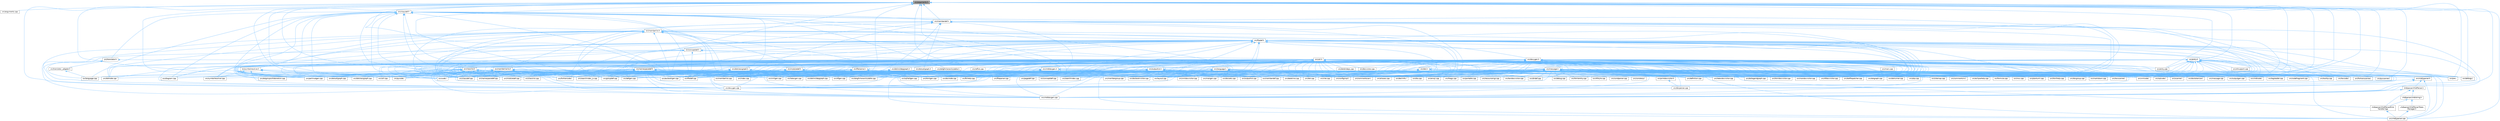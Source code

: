 digraph "src/arguments.h"
{
 // INTERACTIVE_SVG=YES
 // LATEX_PDF_SIZE
  bgcolor="transparent";
  edge [fontname=Helvetica,fontsize=10,labelfontname=Helvetica,labelfontsize=10];
  node [fontname=Helvetica,fontsize=10,shape=box,height=0.2,width=0.4];
  Node1 [id="Node000001",label="src/arguments.h",height=0.2,width=0.4,color="gray40", fillcolor="grey60", style="filled", fontcolor="black",tooltip=" "];
  Node1 -> Node2 [id="edge1_Node000001_Node000002",dir="back",color="steelblue1",style="solid",tooltip=" "];
  Node2 [id="Node000002",label="src/arguments.cpp",height=0.2,width=0.4,color="grey40", fillcolor="white", style="filled",URL="$d4/dd4/arguments_8cpp.html",tooltip=" "];
  Node1 -> Node3 [id="edge2_Node000001_Node000003",dir="back",color="steelblue1",style="solid",tooltip=" "];
  Node3 [id="Node000003",label="src/classdef.cpp",height=0.2,width=0.4,color="grey40", fillcolor="white", style="filled",URL="$de/d89/classdef_8cpp.html",tooltip=" "];
  Node1 -> Node4 [id="edge3_Node000001_Node000004",dir="back",color="steelblue1",style="solid",tooltip=" "];
  Node4 [id="Node000004",label="src/classdef.h",height=0.2,width=0.4,color="grey40", fillcolor="white", style="filled",URL="$d1/da6/classdef_8h.html",tooltip=" "];
  Node4 -> Node3 [id="edge4_Node000004_Node000003",dir="back",color="steelblue1",style="solid",tooltip=" "];
  Node4 -> Node5 [id="edge5_Node000004_Node000005",dir="back",color="steelblue1",style="solid",tooltip=" "];
  Node5 [id="Node000005",label="src/classlist.h",height=0.2,width=0.4,color="grey40", fillcolor="white", style="filled",URL="$d2/df8/classlist_8h.html",tooltip=" "];
  Node5 -> Node3 [id="edge6_Node000005_Node000003",dir="back",color="steelblue1",style="solid",tooltip=" "];
  Node5 -> Node6 [id="edge7_Node000005_Node000006",dir="back",color="steelblue1",style="solid",tooltip=" "];
  Node6 [id="Node000006",label="src/classlist.cpp",height=0.2,width=0.4,color="grey40", fillcolor="white", style="filled",URL="$d6/d10/classlist_8cpp.html",tooltip=" "];
  Node5 -> Node7 [id="edge8_Node000005_Node000007",dir="back",color="steelblue1",style="solid",tooltip=" "];
  Node7 [id="Node000007",label="src/code.l",height=0.2,width=0.4,color="grey40", fillcolor="white", style="filled",URL="$da/d1f/code_8l.html",tooltip=" "];
  Node5 -> Node8 [id="edge9_Node000005_Node000008",dir="back",color="steelblue1",style="solid",tooltip=" "];
  Node8 [id="Node000008",label="src/defgen.cpp",height=0.2,width=0.4,color="grey40", fillcolor="white", style="filled",URL="$d3/d17/defgen_8cpp.html",tooltip=" "];
  Node5 -> Node9 [id="edge10_Node000005_Node000009",dir="back",color="steelblue1",style="solid",tooltip=" "];
  Node9 [id="Node000009",label="src/diagram.cpp",height=0.2,width=0.4,color="grey40", fillcolor="white", style="filled",URL="$da/d0d/diagram_8cpp.html",tooltip=" "];
  Node5 -> Node10 [id="edge11_Node000005_Node000010",dir="back",color="steelblue1",style="solid",tooltip=" "];
  Node10 [id="Node000010",label="src/docbookgen.cpp",height=0.2,width=0.4,color="grey40", fillcolor="white", style="filled",URL="$d8/d29/docbookgen_8cpp.html",tooltip=" "];
  Node5 -> Node11 [id="edge12_Node000005_Node000011",dir="back",color="steelblue1",style="solid",tooltip=" "];
  Node11 [id="Node000011",label="src/docparser.cpp",height=0.2,width=0.4,color="grey40", fillcolor="white", style="filled",URL="$da/d17/docparser_8cpp.html",tooltip=" "];
  Node5 -> Node12 [id="edge13_Node000005_Node000012",dir="back",color="steelblue1",style="solid",tooltip=" "];
  Node12 [id="Node000012",label="src/dotgfxhierarchytable.cpp",height=0.2,width=0.4,color="grey40", fillcolor="white", style="filled",URL="$d4/d09/dotgfxhierarchytable_8cpp.html",tooltip=" "];
  Node5 -> Node13 [id="edge14_Node000005_Node000013",dir="back",color="steelblue1",style="solid",tooltip=" "];
  Node13 [id="Node000013",label="src/dotgroupcollaboration.cpp",height=0.2,width=0.4,color="grey40", fillcolor="white", style="filled",URL="$d1/d86/dotgroupcollaboration_8cpp.html",tooltip=" "];
  Node5 -> Node14 [id="edge15_Node000005_Node000014",dir="back",color="steelblue1",style="solid",tooltip=" "];
  Node14 [id="Node000014",label="src/doxygen.cpp",height=0.2,width=0.4,color="grey40", fillcolor="white", style="filled",URL="$dc/d98/doxygen_8cpp.html",tooltip=" "];
  Node5 -> Node15 [id="edge16_Node000005_Node000015",dir="back",color="steelblue1",style="solid",tooltip=" "];
  Node15 [id="Node000015",label="src/filedef.cpp",height=0.2,width=0.4,color="grey40", fillcolor="white", style="filled",URL="$d6/ddc/filedef_8cpp.html",tooltip=" "];
  Node5 -> Node16 [id="edge17_Node000005_Node000016",dir="back",color="steelblue1",style="solid",tooltip=" "];
  Node16 [id="Node000016",label="src/fortrancode.l",height=0.2,width=0.4,color="grey40", fillcolor="white", style="filled",URL="$d9/d5b/fortrancode_8l.html",tooltip=" "];
  Node5 -> Node17 [id="edge18_Node000005_Node000017",dir="back",color="steelblue1",style="solid",tooltip=" "];
  Node17 [id="Node000017",label="src/groupdef.cpp",height=0.2,width=0.4,color="grey40", fillcolor="white", style="filled",URL="$d6/d42/groupdef_8cpp.html",tooltip=" "];
  Node5 -> Node18 [id="edge19_Node000005_Node000018",dir="back",color="steelblue1",style="solid",tooltip=" "];
  Node18 [id="Node000018",label="src/index.cpp",height=0.2,width=0.4,color="grey40", fillcolor="white", style="filled",URL="$db/d14/index_8cpp.html",tooltip="This file contains functions for the various index pages."];
  Node5 -> Node19 [id="edge20_Node000005_Node000019",dir="back",color="steelblue1",style="solid",tooltip=" "];
  Node19 [id="Node000019",label="src/latexgen.cpp",height=0.2,width=0.4,color="grey40", fillcolor="white", style="filled",URL="$d4/d42/latexgen_8cpp.html",tooltip=" "];
  Node5 -> Node20 [id="edge21_Node000005_Node000020",dir="back",color="steelblue1",style="solid",tooltip=" "];
  Node20 [id="Node000020",label="src/moduledef.cpp",height=0.2,width=0.4,color="grey40", fillcolor="white", style="filled",URL="$dd/d5c/moduledef_8cpp.html",tooltip=" "];
  Node5 -> Node21 [id="edge22_Node000005_Node000021",dir="back",color="steelblue1",style="solid",tooltip=" "];
  Node21 [id="Node000021",label="src/namespacedef.cpp",height=0.2,width=0.4,color="grey40", fillcolor="white", style="filled",URL="$d7/d1c/namespacedef_8cpp.html",tooltip=" "];
  Node5 -> Node22 [id="edge23_Node000005_Node000022",dir="back",color="steelblue1",style="solid",tooltip=" "];
  Node22 [id="Node000022",label="src/perlmodgen.cpp",height=0.2,width=0.4,color="grey40", fillcolor="white", style="filled",URL="$de/dd0/perlmodgen_8cpp.html",tooltip=" "];
  Node5 -> Node23 [id="edge24_Node000005_Node000023",dir="back",color="steelblue1",style="solid",tooltip=" "];
  Node23 [id="Node000023",label="src/pycode.l",height=0.2,width=0.4,color="grey40", fillcolor="white", style="filled",URL="$d3/ded/pycode_8l.html",tooltip=" "];
  Node5 -> Node24 [id="edge25_Node000005_Node000024",dir="back",color="steelblue1",style="solid",tooltip=" "];
  Node24 [id="Node000024",label="src/rtfgen.cpp",height=0.2,width=0.4,color="grey40", fillcolor="white", style="filled",URL="$d0/d9c/rtfgen_8cpp.html",tooltip=" "];
  Node5 -> Node25 [id="edge26_Node000005_Node000025",dir="back",color="steelblue1",style="solid",tooltip=" "];
  Node25 [id="Node000025",label="src/searchindex_js.cpp",height=0.2,width=0.4,color="grey40", fillcolor="white", style="filled",URL="$d9/d2f/searchindex__js_8cpp.html",tooltip=" "];
  Node5 -> Node26 [id="edge27_Node000005_Node000026",dir="back",color="steelblue1",style="solid",tooltip=" "];
  Node26 [id="Node000026",label="src/sqlite3gen.cpp",height=0.2,width=0.4,color="grey40", fillcolor="white", style="filled",URL="$d8/df8/sqlite3gen_8cpp.html",tooltip=" "];
  Node5 -> Node27 [id="edge28_Node000005_Node000027",dir="back",color="steelblue1",style="solid",tooltip=" "];
  Node27 [id="Node000027",label="src/util.cpp",height=0.2,width=0.4,color="grey40", fillcolor="white", style="filled",URL="$df/d2d/util_8cpp.html",tooltip=" "];
  Node5 -> Node28 [id="edge29_Node000005_Node000028",dir="back",color="steelblue1",style="solid",tooltip=" "];
  Node28 [id="Node000028",label="src/vhdldocgen.cpp",height=0.2,width=0.4,color="grey40", fillcolor="white", style="filled",URL="$de/dea/vhdldocgen_8cpp.html",tooltip=" "];
  Node5 -> Node29 [id="edge30_Node000005_Node000029",dir="back",color="steelblue1",style="solid",tooltip=" "];
  Node29 [id="Node000029",label="src/xmlgen.cpp",height=0.2,width=0.4,color="grey40", fillcolor="white", style="filled",URL="$d0/dc3/xmlgen_8cpp.html",tooltip=" "];
  Node4 -> Node9 [id="edge31_Node000004_Node000009",dir="back",color="steelblue1",style="solid",tooltip=" "];
  Node4 -> Node10 [id="edge32_Node000004_Node000010",dir="back",color="steelblue1",style="solid",tooltip=" "];
  Node4 -> Node30 [id="edge33_Node000004_Node000030",dir="back",color="steelblue1",style="solid",tooltip=" "];
  Node30 [id="Node000030",label="src/docsets.cpp",height=0.2,width=0.4,color="grey40", fillcolor="white", style="filled",URL="$d7/d8f/docsets_8cpp.html",tooltip=" "];
  Node4 -> Node31 [id="edge34_Node000004_Node000031",dir="back",color="steelblue1",style="solid",tooltip=" "];
  Node31 [id="Node000031",label="src/dotclassgraph.h",height=0.2,width=0.4,color="grey40", fillcolor="white", style="filled",URL="$d5/d04/dotclassgraph_8h.html",tooltip=" "];
  Node31 -> Node3 [id="edge35_Node000031_Node000003",dir="back",color="steelblue1",style="solid",tooltip=" "];
  Node31 -> Node8 [id="edge36_Node000031_Node000008",dir="back",color="steelblue1",style="solid",tooltip=" "];
  Node31 -> Node10 [id="edge37_Node000031_Node000010",dir="back",color="steelblue1",style="solid",tooltip=" "];
  Node31 -> Node32 [id="edge38_Node000031_Node000032",dir="back",color="steelblue1",style="solid",tooltip=" "];
  Node32 [id="Node000032",label="src/dotclassgraph.cpp",height=0.2,width=0.4,color="grey40", fillcolor="white", style="filled",URL="$d4/dcd/dotclassgraph_8cpp.html",tooltip=" "];
  Node31 -> Node33 [id="edge39_Node000031_Node000033",dir="back",color="steelblue1",style="solid",tooltip=" "];
  Node33 [id="Node000033",label="src/htmlgen.cpp",height=0.2,width=0.4,color="grey40", fillcolor="white", style="filled",URL="$d8/d6e/htmlgen_8cpp.html",tooltip=" "];
  Node31 -> Node19 [id="edge40_Node000031_Node000019",dir="back",color="steelblue1",style="solid",tooltip=" "];
  Node31 -> Node24 [id="edge41_Node000031_Node000024",dir="back",color="steelblue1",style="solid",tooltip=" "];
  Node31 -> Node29 [id="edge42_Node000031_Node000029",dir="back",color="steelblue1",style="solid",tooltip=" "];
  Node4 -> Node34 [id="edge43_Node000004_Node000034",dir="back",color="steelblue1",style="solid",tooltip=" "];
  Node34 [id="Node000034",label="src/dotgfxhierarchytable.h",height=0.2,width=0.4,color="grey40", fillcolor="white", style="filled",URL="$d2/de7/dotgfxhierarchytable_8h.html",tooltip=" "];
  Node34 -> Node12 [id="edge44_Node000034_Node000012",dir="back",color="steelblue1",style="solid",tooltip=" "];
  Node34 -> Node33 [id="edge45_Node000034_Node000033",dir="back",color="steelblue1",style="solid",tooltip=" "];
  Node34 -> Node18 [id="edge46_Node000034_Node000018",dir="back",color="steelblue1",style="solid",tooltip=" "];
  Node4 -> Node35 [id="edge47_Node000004_Node000035",dir="back",color="steelblue1",style="solid",tooltip=" "];
  Node35 [id="Node000035",label="src/dotnode.cpp",height=0.2,width=0.4,color="grey40", fillcolor="white", style="filled",URL="$df/d58/dotnode_8cpp.html",tooltip=" "];
  Node4 -> Node15 [id="edge48_Node000004_Node000015",dir="back",color="steelblue1",style="solid",tooltip=" "];
  Node4 -> Node36 [id="edge49_Node000004_Node000036",dir="back",color="steelblue1",style="solid",tooltip=" "];
  Node36 [id="Node000036",label="src/ftvhelp.cpp",height=0.2,width=0.4,color="grey40", fillcolor="white", style="filled",URL="$db/d41/ftvhelp_8cpp.html",tooltip=" "];
  Node4 -> Node17 [id="edge50_Node000004_Node000017",dir="back",color="steelblue1",style="solid",tooltip=" "];
  Node4 -> Node37 [id="edge51_Node000004_Node000037",dir="back",color="steelblue1",style="solid",tooltip=" "];
  Node37 [id="Node000037",label="src/memberdef.h",height=0.2,width=0.4,color="grey40", fillcolor="white", style="filled",URL="$d4/d46/memberdef_8h.html",tooltip=" "];
  Node37 -> Node10 [id="edge52_Node000037_Node000010",dir="back",color="steelblue1",style="solid",tooltip=" "];
  Node37 -> Node30 [id="edge53_Node000037_Node000030",dir="back",color="steelblue1",style="solid",tooltip=" "];
  Node37 -> Node38 [id="edge54_Node000037_Node000038",dir="back",color="steelblue1",style="solid",tooltip=" "];
  Node38 [id="Node000038",label="src/dotcallgraph.h",height=0.2,width=0.4,color="grey40", fillcolor="white", style="filled",URL="$dc/dcf/dotcallgraph_8h.html",tooltip=" "];
  Node38 -> Node10 [id="edge55_Node000038_Node000010",dir="back",color="steelblue1",style="solid",tooltip=" "];
  Node38 -> Node39 [id="edge56_Node000038_Node000039",dir="back",color="steelblue1",style="solid",tooltip=" "];
  Node39 [id="Node000039",label="src/dotcallgraph.cpp",height=0.2,width=0.4,color="grey40", fillcolor="white", style="filled",URL="$d4/dd5/dotcallgraph_8cpp.html",tooltip=" "];
  Node38 -> Node33 [id="edge57_Node000038_Node000033",dir="back",color="steelblue1",style="solid",tooltip=" "];
  Node38 -> Node19 [id="edge58_Node000038_Node000019",dir="back",color="steelblue1",style="solid",tooltip=" "];
  Node38 -> Node40 [id="edge59_Node000038_Node000040",dir="back",color="steelblue1",style="solid",tooltip=" "];
  Node40 [id="Node000040",label="src/memberdef.cpp",height=0.2,width=0.4,color="grey40", fillcolor="white", style="filled",URL="$d0/d72/memberdef_8cpp.html",tooltip=" "];
  Node38 -> Node24 [id="edge60_Node000038_Node000024",dir="back",color="steelblue1",style="solid",tooltip=" "];
  Node37 -> Node15 [id="edge61_Node000037_Node000015",dir="back",color="steelblue1",style="solid",tooltip=" "];
  Node37 -> Node41 [id="edge62_Node000037_Node000041",dir="back",color="steelblue1",style="solid",tooltip=" "];
  Node41 [id="Node000041",label="src/htmldocvisitor.cpp",height=0.2,width=0.4,color="grey40", fillcolor="white", style="filled",URL="$da/db0/htmldocvisitor_8cpp.html",tooltip=" "];
  Node37 -> Node42 [id="edge63_Node000037_Node000042",dir="back",color="steelblue1",style="solid",tooltip=" "];
  Node42 [id="Node000042",label="src/htmlhelp.cpp",height=0.2,width=0.4,color="grey40", fillcolor="white", style="filled",URL="$d3/d4b/htmlhelp_8cpp.html",tooltip=" "];
  Node37 -> Node40 [id="edge64_Node000037_Node000040",dir="back",color="steelblue1",style="solid",tooltip=" "];
  Node37 -> Node43 [id="edge65_Node000037_Node000043",dir="back",color="steelblue1",style="solid",tooltip=" "];
  Node43 [id="Node000043",label="src/memberlist.h",height=0.2,width=0.4,color="grey40", fillcolor="white", style="filled",URL="$dd/d78/memberlist_8h.html",tooltip=" "];
  Node43 -> Node3 [id="edge66_Node000043_Node000003",dir="back",color="steelblue1",style="solid",tooltip=" "];
  Node43 -> Node8 [id="edge67_Node000043_Node000008",dir="back",color="steelblue1",style="solid",tooltip=" "];
  Node43 -> Node44 [id="edge68_Node000043_Node000044",dir="back",color="steelblue1",style="solid",tooltip=" "];
  Node44 [id="Node000044",label="src/definition.cpp",height=0.2,width=0.4,color="grey40", fillcolor="white", style="filled",URL="$d3/dea/definition_8cpp.html",tooltip=" "];
  Node43 -> Node10 [id="edge69_Node000043_Node000010",dir="back",color="steelblue1",style="solid",tooltip=" "];
  Node43 -> Node39 [id="edge70_Node000043_Node000039",dir="back",color="steelblue1",style="solid",tooltip=" "];
  Node43 -> Node35 [id="edge71_Node000043_Node000035",dir="back",color="steelblue1",style="solid",tooltip=" "];
  Node43 -> Node14 [id="edge72_Node000043_Node000014",dir="back",color="steelblue1",style="solid",tooltip=" "];
  Node43 -> Node45 [id="edge73_Node000043_Node000045",dir="back",color="steelblue1",style="solid",tooltip=" "];
  Node45 [id="Node000045",label="src/doxygen.h",height=0.2,width=0.4,color="grey40", fillcolor="white", style="filled",URL="$d1/da1/doxygen_8h.html",tooltip=" "];
  Node45 -> Node3 [id="edge74_Node000045_Node000003",dir="back",color="steelblue1",style="solid",tooltip=" "];
  Node45 -> Node6 [id="edge75_Node000045_Node000006",dir="back",color="steelblue1",style="solid",tooltip=" "];
  Node45 -> Node7 [id="edge76_Node000045_Node000007",dir="back",color="steelblue1",style="solid",tooltip=" "];
  Node45 -> Node46 [id="edge77_Node000045_Node000046",dir="back",color="steelblue1",style="solid",tooltip=" "];
  Node46 [id="Node000046",label="src/codefragment.cpp",height=0.2,width=0.4,color="grey40", fillcolor="white", style="filled",URL="$dd/d4a/codefragment_8cpp.html",tooltip=" "];
  Node45 -> Node47 [id="edge78_Node000045_Node000047",dir="back",color="steelblue1",style="solid",tooltip=" "];
  Node47 [id="Node000047",label="src/commentcnv.l",height=0.2,width=0.4,color="grey40", fillcolor="white", style="filled",URL="$d0/d47/commentcnv_8l.html",tooltip=" "];
  Node45 -> Node48 [id="edge79_Node000045_Node000048",dir="back",color="steelblue1",style="solid",tooltip=" "];
  Node48 [id="Node000048",label="src/commentscan.l",height=0.2,width=0.4,color="grey40", fillcolor="white", style="filled",URL="$d7/d5f/commentscan_8l.html",tooltip=" "];
  Node45 -> Node49 [id="edge80_Node000045_Node000049",dir="back",color="steelblue1",style="solid",tooltip=" "];
  Node49 [id="Node000049",label="src/conceptdef.cpp",height=0.2,width=0.4,color="grey40", fillcolor="white", style="filled",URL="$d8/d0a/conceptdef_8cpp.html",tooltip=" "];
  Node45 -> Node8 [id="edge81_Node000045_Node000008",dir="back",color="steelblue1",style="solid",tooltip=" "];
  Node45 -> Node44 [id="edge82_Node000045_Node000044",dir="back",color="steelblue1",style="solid",tooltip=" "];
  Node45 -> Node9 [id="edge83_Node000045_Node000009",dir="back",color="steelblue1",style="solid",tooltip=" "];
  Node45 -> Node50 [id="edge84_Node000045_Node000050",dir="back",color="steelblue1",style="solid",tooltip=" "];
  Node50 [id="Node000050",label="src/dirdef.cpp",height=0.2,width=0.4,color="grey40", fillcolor="white", style="filled",URL="$d8/d52/dirdef_8cpp.html",tooltip=" "];
  Node45 -> Node10 [id="edge85_Node000045_Node000010",dir="back",color="steelblue1",style="solid",tooltip=" "];
  Node45 -> Node51 [id="edge86_Node000045_Node000051",dir="back",color="steelblue1",style="solid",tooltip=" "];
  Node51 [id="Node000051",label="src/docbookvisitor.cpp",height=0.2,width=0.4,color="grey40", fillcolor="white", style="filled",URL="$dc/d05/docbookvisitor_8cpp.html",tooltip=" "];
  Node45 -> Node52 [id="edge87_Node000045_Node000052",dir="back",color="steelblue1",style="solid",tooltip=" "];
  Node52 [id="Node000052",label="src/docgroup.cpp",height=0.2,width=0.4,color="grey40", fillcolor="white", style="filled",URL="$d3/d36/docgroup_8cpp.html",tooltip=" "];
  Node45 -> Node53 [id="edge88_Node000045_Node000053",dir="back",color="steelblue1",style="solid",tooltip=" "];
  Node53 [id="Node000053",label="src/docnode.cpp",height=0.2,width=0.4,color="grey40", fillcolor="white", style="filled",URL="$d0/d2b/docnode_8cpp.html",tooltip=" "];
  Node45 -> Node11 [id="edge89_Node000045_Node000011",dir="back",color="steelblue1",style="solid",tooltip=" "];
  Node45 -> Node30 [id="edge90_Node000045_Node000030",dir="back",color="steelblue1",style="solid",tooltip=" "];
  Node45 -> Node54 [id="edge91_Node000045_Node000054",dir="back",color="steelblue1",style="solid",tooltip=" "];
  Node54 [id="Node000054",label="src/doctokenizer.l",height=0.2,width=0.4,color="grey40", fillcolor="white", style="filled",URL="$d1/d39/doctokenizer_8l.html",tooltip=" "];
  Node45 -> Node55 [id="edge92_Node000045_Node000055",dir="back",color="steelblue1",style="solid",tooltip=" "];
  Node55 [id="Node000055",label="src/docvisitor.cpp",height=0.2,width=0.4,color="grey40", fillcolor="white", style="filled",URL="$da/d39/docvisitor_8cpp.html",tooltip=" "];
  Node45 -> Node56 [id="edge93_Node000045_Node000056",dir="back",color="steelblue1",style="solid",tooltip=" "];
  Node56 [id="Node000056",label="src/dot.cpp",height=0.2,width=0.4,color="grey40", fillcolor="white", style="filled",URL="$de/daa/dot_8cpp.html",tooltip=" "];
  Node45 -> Node57 [id="edge94_Node000045_Node000057",dir="back",color="steelblue1",style="solid",tooltip=" "];
  Node57 [id="Node000057",label="src/dot.h",height=0.2,width=0.4,color="grey40", fillcolor="white", style="filled",URL="$d6/d4a/dot_8h.html",tooltip=" "];
  Node57 -> Node3 [id="edge95_Node000057_Node000003",dir="back",color="steelblue1",style="solid",tooltip=" "];
  Node57 -> Node8 [id="edge96_Node000057_Node000008",dir="back",color="steelblue1",style="solid",tooltip=" "];
  Node57 -> Node50 [id="edge97_Node000057_Node000050",dir="back",color="steelblue1",style="solid",tooltip=" "];
  Node57 -> Node10 [id="edge98_Node000057_Node000010",dir="back",color="steelblue1",style="solid",tooltip=" "];
  Node57 -> Node51 [id="edge99_Node000057_Node000051",dir="back",color="steelblue1",style="solid",tooltip=" "];
  Node57 -> Node56 [id="edge100_Node000057_Node000056",dir="back",color="steelblue1",style="solid",tooltip=" "];
  Node57 -> Node58 [id="edge101_Node000057_Node000058",dir="back",color="steelblue1",style="solid",tooltip=" "];
  Node58 [id="Node000058",label="src/dotfilepatcher.cpp",height=0.2,width=0.4,color="grey40", fillcolor="white", style="filled",URL="$d9/d92/dotfilepatcher_8cpp.html",tooltip=" "];
  Node57 -> Node59 [id="edge102_Node000057_Node000059",dir="back",color="steelblue1",style="solid",tooltip=" "];
  Node59 [id="Node000059",label="src/dotgraph.cpp",height=0.2,width=0.4,color="grey40", fillcolor="white", style="filled",URL="$de/d45/dotgraph_8cpp.html",tooltip=" "];
  Node57 -> Node60 [id="edge103_Node000057_Node000060",dir="back",color="steelblue1",style="solid",tooltip=" "];
  Node60 [id="Node000060",label="src/dotlegendgraph.cpp",height=0.2,width=0.4,color="grey40", fillcolor="white", style="filled",URL="$d4/d33/dotlegendgraph_8cpp.html",tooltip=" "];
  Node57 -> Node61 [id="edge104_Node000057_Node000061",dir="back",color="steelblue1",style="solid",tooltip=" "];
  Node61 [id="Node000061",label="src/dotrunner.cpp",height=0.2,width=0.4,color="grey40", fillcolor="white", style="filled",URL="$d1/dfe/dotrunner_8cpp.html",tooltip=" "];
  Node57 -> Node14 [id="edge105_Node000057_Node000014",dir="back",color="steelblue1",style="solid",tooltip=" "];
  Node57 -> Node15 [id="edge106_Node000057_Node000015",dir="back",color="steelblue1",style="solid",tooltip=" "];
  Node57 -> Node17 [id="edge107_Node000057_Node000017",dir="back",color="steelblue1",style="solid",tooltip=" "];
  Node57 -> Node41 [id="edge108_Node000057_Node000041",dir="back",color="steelblue1",style="solid",tooltip=" "];
  Node57 -> Node33 [id="edge109_Node000057_Node000033",dir="back",color="steelblue1",style="solid",tooltip=" "];
  Node57 -> Node18 [id="edge110_Node000057_Node000018",dir="back",color="steelblue1",style="solid",tooltip=" "];
  Node57 -> Node62 [id="edge111_Node000057_Node000062",dir="back",color="steelblue1",style="solid",tooltip=" "];
  Node62 [id="Node000062",label="src/latexdocvisitor.cpp",height=0.2,width=0.4,color="grey40", fillcolor="white", style="filled",URL="$d1/d4e/latexdocvisitor_8cpp.html",tooltip=" "];
  Node57 -> Node19 [id="edge112_Node000057_Node000019",dir="back",color="steelblue1",style="solid",tooltip=" "];
  Node57 -> Node63 [id="edge113_Node000057_Node000063",dir="back",color="steelblue1",style="solid",tooltip=" "];
  Node63 [id="Node000063",label="src/mandocvisitor.cpp",height=0.2,width=0.4,color="grey40", fillcolor="white", style="filled",URL="$d8/dde/mandocvisitor_8cpp.html",tooltip=" "];
  Node57 -> Node40 [id="edge114_Node000057_Node000040",dir="back",color="steelblue1",style="solid",tooltip=" "];
  Node57 -> Node64 [id="edge115_Node000057_Node000064",dir="back",color="steelblue1",style="solid",tooltip=" "];
  Node64 [id="Node000064",label="src/rtfdocvisitor.cpp",height=0.2,width=0.4,color="grey40", fillcolor="white", style="filled",URL="$de/d9a/rtfdocvisitor_8cpp.html",tooltip=" "];
  Node57 -> Node24 [id="edge116_Node000057_Node000024",dir="back",color="steelblue1",style="solid",tooltip=" "];
  Node57 -> Node26 [id="edge117_Node000057_Node000026",dir="back",color="steelblue1",style="solid",tooltip=" "];
  Node57 -> Node65 [id="edge118_Node000057_Node000065",dir="back",color="steelblue1",style="solid",tooltip=" "];
  Node65 [id="Node000065",label="src/xmldocvisitor.cpp",height=0.2,width=0.4,color="grey40", fillcolor="white", style="filled",URL="$dd/db6/xmldocvisitor_8cpp.html",tooltip=" "];
  Node57 -> Node29 [id="edge119_Node000057_Node000029",dir="back",color="steelblue1",style="solid",tooltip=" "];
  Node45 -> Node66 [id="edge120_Node000045_Node000066",dir="back",color="steelblue1",style="solid",tooltip=" "];
  Node66 [id="Node000066",label="src/dotdirdeps.cpp",height=0.2,width=0.4,color="grey40", fillcolor="white", style="filled",URL="$da/d45/dotdirdeps_8cpp.html",tooltip=" "];
  Node45 -> Node58 [id="edge121_Node000045_Node000058",dir="back",color="steelblue1",style="solid",tooltip=" "];
  Node45 -> Node12 [id="edge122_Node000045_Node000012",dir="back",color="steelblue1",style="solid",tooltip=" "];
  Node45 -> Node59 [id="edge123_Node000045_Node000059",dir="back",color="steelblue1",style="solid",tooltip=" "];
  Node45 -> Node13 [id="edge124_Node000045_Node000013",dir="back",color="steelblue1",style="solid",tooltip=" "];
  Node45 -> Node60 [id="edge125_Node000045_Node000060",dir="back",color="steelblue1",style="solid",tooltip=" "];
  Node45 -> Node35 [id="edge126_Node000045_Node000035",dir="back",color="steelblue1",style="solid",tooltip=" "];
  Node45 -> Node61 [id="edge127_Node000045_Node000061",dir="back",color="steelblue1",style="solid",tooltip=" "];
  Node45 -> Node14 [id="edge128_Node000045_Node000014",dir="back",color="steelblue1",style="solid",tooltip=" "];
  Node45 -> Node67 [id="edge129_Node000045_Node000067",dir="back",color="steelblue1",style="solid",tooltip=" "];
  Node67 [id="Node000067",label="src/eclipsehelp.cpp",height=0.2,width=0.4,color="grey40", fillcolor="white", style="filled",URL="$d8/d56/eclipsehelp_8cpp.html",tooltip=" "];
  Node45 -> Node68 [id="edge130_Node000045_Node000068",dir="back",color="steelblue1",style="solid",tooltip=" "];
  Node68 [id="Node000068",label="src/entry.cpp",height=0.2,width=0.4,color="grey40", fillcolor="white", style="filled",URL="$d2/dd2/entry_8cpp.html",tooltip=" "];
  Node45 -> Node15 [id="edge131_Node000045_Node000015",dir="back",color="steelblue1",style="solid",tooltip=" "];
  Node45 -> Node69 [id="edge132_Node000045_Node000069",dir="back",color="steelblue1",style="solid",tooltip=" "];
  Node69 [id="Node000069",label="src/formula.cpp",height=0.2,width=0.4,color="grey40", fillcolor="white", style="filled",URL="$d7/d5b/formula_8cpp.html",tooltip=" "];
  Node45 -> Node16 [id="edge133_Node000045_Node000016",dir="back",color="steelblue1",style="solid",tooltip=" "];
  Node45 -> Node70 [id="edge134_Node000045_Node000070",dir="back",color="steelblue1",style="solid",tooltip=" "];
  Node70 [id="Node000070",label="src/fortranscanner.l",height=0.2,width=0.4,color="grey40", fillcolor="white", style="filled",URL="$dd/d00/fortranscanner_8l.html",tooltip=" "];
  Node45 -> Node36 [id="edge135_Node000045_Node000036",dir="back",color="steelblue1",style="solid",tooltip=" "];
  Node45 -> Node17 [id="edge136_Node000045_Node000017",dir="back",color="steelblue1",style="solid",tooltip=" "];
  Node45 -> Node41 [id="edge137_Node000045_Node000041",dir="back",color="steelblue1",style="solid",tooltip=" "];
  Node45 -> Node33 [id="edge138_Node000045_Node000033",dir="back",color="steelblue1",style="solid",tooltip=" "];
  Node45 -> Node42 [id="edge139_Node000045_Node000042",dir="back",color="steelblue1",style="solid",tooltip=" "];
  Node45 -> Node18 [id="edge140_Node000045_Node000018",dir="back",color="steelblue1",style="solid",tooltip=" "];
  Node45 -> Node62 [id="edge141_Node000045_Node000062",dir="back",color="steelblue1",style="solid",tooltip=" "];
  Node45 -> Node19 [id="edge142_Node000045_Node000019",dir="back",color="steelblue1",style="solid",tooltip=" "];
  Node45 -> Node71 [id="edge143_Node000045_Node000071",dir="back",color="steelblue1",style="solid",tooltip=" "];
  Node71 [id="Node000071",label="src/layout.cpp",height=0.2,width=0.4,color="grey40", fillcolor="white", style="filled",URL="$db/d16/layout_8cpp.html",tooltip=" "];
  Node45 -> Node72 [id="edge144_Node000045_Node000072",dir="back",color="steelblue1",style="solid",tooltip=" "];
  Node72 [id="Node000072",label="src/lexcode.l",height=0.2,width=0.4,color="grey40", fillcolor="white", style="filled",URL="$d0/d7e/lexcode_8l.html",tooltip=" "];
  Node45 -> Node73 [id="edge145_Node000045_Node000073",dir="back",color="steelblue1",style="solid",tooltip=" "];
  Node73 [id="Node000073",label="src/main.cpp",height=0.2,width=0.4,color="grey40", fillcolor="white", style="filled",URL="$df/d0a/main_8cpp.html",tooltip="main entry point for doxygen"];
  Node45 -> Node63 [id="edge146_Node000045_Node000063",dir="back",color="steelblue1",style="solid",tooltip=" "];
  Node45 -> Node74 [id="edge147_Node000045_Node000074",dir="back",color="steelblue1",style="solid",tooltip=" "];
  Node74 [id="Node000074",label="src/mangen.cpp",height=0.2,width=0.4,color="grey40", fillcolor="white", style="filled",URL="$d7/de7/mangen_8cpp.html",tooltip=" "];
  Node45 -> Node75 [id="edge148_Node000045_Node000075",dir="back",color="steelblue1",style="solid",tooltip=" "];
  Node75 [id="Node000075",label="src/markdown.cpp",height=0.2,width=0.4,color="grey40", fillcolor="white", style="filled",URL="$de/d04/markdown_8cpp.html",tooltip=" "];
  Node45 -> Node40 [id="edge149_Node000045_Node000040",dir="back",color="steelblue1",style="solid",tooltip=" "];
  Node45 -> Node76 [id="edge150_Node000045_Node000076",dir="back",color="steelblue1",style="solid",tooltip=" "];
  Node76 [id="Node000076",label="src/membergroup.cpp",height=0.2,width=0.4,color="grey40", fillcolor="white", style="filled",URL="$d6/d18/membergroup_8cpp.html",tooltip=" "];
  Node45 -> Node77 [id="edge151_Node000045_Node000077",dir="back",color="steelblue1",style="solid",tooltip=" "];
  Node77 [id="Node000077",label="src/memberlist.cpp",height=0.2,width=0.4,color="grey40", fillcolor="white", style="filled",URL="$d0/d14/memberlist_8cpp.html",tooltip=" "];
  Node45 -> Node78 [id="edge152_Node000045_Node000078",dir="back",color="steelblue1",style="solid",tooltip=" "];
  Node78 [id="Node000078",label="src/message.cpp",height=0.2,width=0.4,color="grey40", fillcolor="white", style="filled",URL="$d8/d6a/message_8cpp.html",tooltip=" "];
  Node45 -> Node79 [id="edge153_Node000045_Node000079",dir="back",color="steelblue1",style="solid",tooltip=" "];
  Node79 [id="Node000079",label="src/msc.cpp",height=0.2,width=0.4,color="grey40", fillcolor="white", style="filled",URL="$db/d33/msc_8cpp.html",tooltip=" "];
  Node45 -> Node21 [id="edge154_Node000045_Node000021",dir="back",color="steelblue1",style="solid",tooltip=" "];
  Node45 -> Node80 [id="edge155_Node000045_Node000080",dir="back",color="steelblue1",style="solid",tooltip=" "];
  Node80 [id="Node000080",label="src/outputgen.cpp",height=0.2,width=0.4,color="grey40", fillcolor="white", style="filled",URL="$d0/d17/outputgen_8cpp.html",tooltip=" "];
  Node45 -> Node81 [id="edge156_Node000045_Node000081",dir="back",color="steelblue1",style="solid",tooltip=" "];
  Node81 [id="Node000081",label="src/outputlist.cpp",height=0.2,width=0.4,color="grey40", fillcolor="white", style="filled",URL="$db/dd8/outputlist_8cpp.html",tooltip=" "];
  Node45 -> Node82 [id="edge157_Node000045_Node000082",dir="back",color="steelblue1",style="solid",tooltip=" "];
  Node82 [id="Node000082",label="src/outputlist.h",height=0.2,width=0.4,color="grey40", fillcolor="white", style="filled",URL="$d2/db9/outputlist_8h.html",tooltip=" "];
  Node82 -> Node3 [id="edge158_Node000082_Node000003",dir="back",color="steelblue1",style="solid",tooltip=" "];
  Node82 -> Node6 [id="edge159_Node000082_Node000006",dir="back",color="steelblue1",style="solid",tooltip=" "];
  Node82 -> Node7 [id="edge160_Node000082_Node000007",dir="back",color="steelblue1",style="solid",tooltip=" "];
  Node82 -> Node46 [id="edge161_Node000082_Node000046",dir="back",color="steelblue1",style="solid",tooltip=" "];
  Node82 -> Node49 [id="edge162_Node000082_Node000049",dir="back",color="steelblue1",style="solid",tooltip=" "];
  Node82 -> Node44 [id="edge163_Node000082_Node000044",dir="back",color="steelblue1",style="solid",tooltip=" "];
  Node82 -> Node50 [id="edge164_Node000082_Node000050",dir="back",color="steelblue1",style="solid",tooltip=" "];
  Node82 -> Node10 [id="edge165_Node000082_Node000010",dir="back",color="steelblue1",style="solid",tooltip=" "];
  Node82 -> Node14 [id="edge166_Node000082_Node000014",dir="back",color="steelblue1",style="solid",tooltip=" "];
  Node82 -> Node15 [id="edge167_Node000082_Node000015",dir="back",color="steelblue1",style="solid",tooltip=" "];
  Node82 -> Node83 [id="edge168_Node000082_Node000083",dir="back",color="steelblue1",style="solid",tooltip=" "];
  Node83 [id="Node000083",label="src/fileparser.cpp",height=0.2,width=0.4,color="grey40", fillcolor="white", style="filled",URL="$d9/d74/fileparser_8cpp.html",tooltip=" "];
  Node82 -> Node16 [id="edge169_Node000082_Node000016",dir="back",color="steelblue1",style="solid",tooltip=" "];
  Node82 -> Node36 [id="edge170_Node000082_Node000036",dir="back",color="steelblue1",style="solid",tooltip=" "];
  Node82 -> Node17 [id="edge171_Node000082_Node000017",dir="back",color="steelblue1",style="solid",tooltip=" "];
  Node82 -> Node41 [id="edge172_Node000082_Node000041",dir="back",color="steelblue1",style="solid",tooltip=" "];
  Node82 -> Node33 [id="edge173_Node000082_Node000033",dir="back",color="steelblue1",style="solid",tooltip=" "];
  Node82 -> Node18 [id="edge174_Node000082_Node000018",dir="back",color="steelblue1",style="solid",tooltip=" "];
  Node82 -> Node62 [id="edge175_Node000082_Node000062",dir="back",color="steelblue1",style="solid",tooltip=" "];
  Node82 -> Node19 [id="edge176_Node000082_Node000019",dir="back",color="steelblue1",style="solid",tooltip=" "];
  Node82 -> Node72 [id="edge177_Node000082_Node000072",dir="back",color="steelblue1",style="solid",tooltip=" "];
  Node82 -> Node74 [id="edge178_Node000082_Node000074",dir="back",color="steelblue1",style="solid",tooltip=" "];
  Node82 -> Node40 [id="edge179_Node000082_Node000040",dir="back",color="steelblue1",style="solid",tooltip=" "];
  Node82 -> Node76 [id="edge180_Node000082_Node000076",dir="back",color="steelblue1",style="solid",tooltip=" "];
  Node82 -> Node77 [id="edge181_Node000082_Node000077",dir="back",color="steelblue1",style="solid",tooltip=" "];
  Node82 -> Node20 [id="edge182_Node000082_Node000020",dir="back",color="steelblue1",style="solid",tooltip=" "];
  Node82 -> Node21 [id="edge183_Node000082_Node000021",dir="back",color="steelblue1",style="solid",tooltip=" "];
  Node82 -> Node81 [id="edge184_Node000082_Node000081",dir="back",color="steelblue1",style="solid",tooltip=" "];
  Node82 -> Node84 [id="edge185_Node000082_Node000084",dir="back",color="steelblue1",style="solid",tooltip=" "];
  Node84 [id="Node000084",label="src/pagedef.cpp",height=0.2,width=0.4,color="grey40", fillcolor="white", style="filled",URL="$d9/db4/pagedef_8cpp.html",tooltip=" "];
  Node82 -> Node23 [id="edge186_Node000082_Node000023",dir="back",color="steelblue1",style="solid",tooltip=" "];
  Node82 -> Node24 [id="edge187_Node000082_Node000024",dir="back",color="steelblue1",style="solid",tooltip=" "];
  Node82 -> Node85 [id="edge188_Node000082_Node000085",dir="back",color="steelblue1",style="solid",tooltip=" "];
  Node85 [id="Node000085",label="src/sqlcode.l",height=0.2,width=0.4,color="grey40", fillcolor="white", style="filled",URL="$d2/dda/sqlcode_8l.html",tooltip=" "];
  Node82 -> Node26 [id="edge189_Node000082_Node000026",dir="back",color="steelblue1",style="solid",tooltip=" "];
  Node82 -> Node86 [id="edge190_Node000082_Node000086",dir="back",color="steelblue1",style="solid",tooltip=" "];
  Node86 [id="Node000086",label="src/tooltip.cpp",height=0.2,width=0.4,color="grey40", fillcolor="white", style="filled",URL="$d7/d56/tooltip_8cpp.html",tooltip=" "];
  Node82 -> Node27 [id="edge191_Node000082_Node000027",dir="back",color="steelblue1",style="solid",tooltip=" "];
  Node82 -> Node87 [id="edge192_Node000082_Node000087",dir="back",color="steelblue1",style="solid",tooltip=" "];
  Node87 [id="Node000087",label="src/vhdlcode.l",height=0.2,width=0.4,color="grey40", fillcolor="white", style="filled",URL="$d5/d6a/vhdlcode_8l.html",tooltip=" "];
  Node82 -> Node28 [id="edge193_Node000082_Node000028",dir="back",color="steelblue1",style="solid",tooltip=" "];
  Node82 -> Node88 [id="edge194_Node000082_Node000088",dir="back",color="steelblue1",style="solid",tooltip=" "];
  Node88 [id="Node000088",label="src/vhdljjparser.cpp",height=0.2,width=0.4,color="grey40", fillcolor="white", style="filled",URL="$d1/d86/vhdljjparser_8cpp.html",tooltip=" "];
  Node82 -> Node89 [id="edge195_Node000082_Node000089",dir="back",color="steelblue1",style="solid",tooltip=" "];
  Node89 [id="Node000089",label="src/xmlcode.l",height=0.2,width=0.4,color="grey40", fillcolor="white", style="filled",URL="$dc/dc1/xmlcode_8l.html",tooltip=" "];
  Node82 -> Node29 [id="edge196_Node000082_Node000029",dir="back",color="steelblue1",style="solid",tooltip=" "];
  Node45 -> Node84 [id="edge197_Node000045_Node000084",dir="back",color="steelblue1",style="solid",tooltip=" "];
  Node45 -> Node22 [id="edge198_Node000045_Node000022",dir="back",color="steelblue1",style="solid",tooltip=" "];
  Node45 -> Node90 [id="edge199_Node000045_Node000090",dir="back",color="steelblue1",style="solid",tooltip=" "];
  Node90 [id="Node000090",label="src/plantuml.cpp",height=0.2,width=0.4,color="grey40", fillcolor="white", style="filled",URL="$d7/d5b/plantuml_8cpp.html",tooltip=" "];
  Node45 -> Node91 [id="edge200_Node000045_Node000091",dir="back",color="steelblue1",style="solid",tooltip=" "];
  Node91 [id="Node000091",label="src/pre.l",height=0.2,width=0.4,color="grey40", fillcolor="white", style="filled",URL="$d0/da7/pre_8l.html",tooltip=" "];
  Node45 -> Node23 [id="edge201_Node000045_Node000023",dir="back",color="steelblue1",style="solid",tooltip=" "];
  Node45 -> Node92 [id="edge202_Node000045_Node000092",dir="back",color="steelblue1",style="solid",tooltip=" "];
  Node92 [id="Node000092",label="src/pyscanner.l",height=0.2,width=0.4,color="grey40", fillcolor="white", style="filled",URL="$de/d2b/pyscanner_8l.html",tooltip=" "];
  Node45 -> Node93 [id="edge203_Node000045_Node000093",dir="back",color="steelblue1",style="solid",tooltip=" "];
  Node93 [id="Node000093",label="src/qhp.cpp",height=0.2,width=0.4,color="grey40", fillcolor="white", style="filled",URL="$d9/d45/qhp_8cpp.html",tooltip=" "];
  Node45 -> Node64 [id="edge204_Node000045_Node000064",dir="back",color="steelblue1",style="solid",tooltip=" "];
  Node45 -> Node24 [id="edge205_Node000045_Node000024",dir="back",color="steelblue1",style="solid",tooltip=" "];
  Node45 -> Node94 [id="edge206_Node000045_Node000094",dir="back",color="steelblue1",style="solid",tooltip=" "];
  Node94 [id="Node000094",label="src/scanner.l",height=0.2,width=0.4,color="grey40", fillcolor="white", style="filled",URL="$da/d11/scanner_8l.html",tooltip=" "];
  Node45 -> Node95 [id="edge207_Node000045_Node000095",dir="back",color="steelblue1",style="solid",tooltip=" "];
  Node95 [id="Node000095",label="src/searchindex.cpp",height=0.2,width=0.4,color="grey40", fillcolor="white", style="filled",URL="$d7/d79/searchindex_8cpp.html",tooltip=" "];
  Node45 -> Node25 [id="edge208_Node000045_Node000025",dir="back",color="steelblue1",style="solid",tooltip=" "];
  Node45 -> Node96 [id="edge209_Node000045_Node000096",dir="back",color="steelblue1",style="solid",tooltip=" "];
  Node96 [id="Node000096",label="src/sitemap.cpp",height=0.2,width=0.4,color="grey40", fillcolor="white", style="filled",URL="$d3/d25/sitemap_8cpp.html",tooltip=" "];
  Node45 -> Node85 [id="edge210_Node000045_Node000085",dir="back",color="steelblue1",style="solid",tooltip=" "];
  Node45 -> Node26 [id="edge211_Node000045_Node000026",dir="back",color="steelblue1",style="solid",tooltip=" "];
  Node45 -> Node97 [id="edge212_Node000045_Node000097",dir="back",color="steelblue1",style="solid",tooltip=" "];
  Node97 [id="Node000097",label="src/symbolresolver.cpp",height=0.2,width=0.4,color="grey40", fillcolor="white", style="filled",URL="$d2/d99/symbolresolver_8cpp.html",tooltip=" "];
  Node45 -> Node98 [id="edge213_Node000045_Node000098",dir="back",color="steelblue1",style="solid",tooltip=" "];
  Node98 [id="Node000098",label="src/tagreader.cpp",height=0.2,width=0.4,color="grey40", fillcolor="white", style="filled",URL="$d4/d7b/tagreader_8cpp.html",tooltip=" "];
  Node45 -> Node86 [id="edge214_Node000045_Node000086",dir="back",color="steelblue1",style="solid",tooltip=" "];
  Node45 -> Node27 [id="edge215_Node000045_Node000027",dir="back",color="steelblue1",style="solid",tooltip=" "];
  Node45 -> Node87 [id="edge216_Node000045_Node000087",dir="back",color="steelblue1",style="solid",tooltip=" "];
  Node45 -> Node28 [id="edge217_Node000045_Node000028",dir="back",color="steelblue1",style="solid",tooltip=" "];
  Node45 -> Node88 [id="edge218_Node000045_Node000088",dir="back",color="steelblue1",style="solid",tooltip=" "];
  Node45 -> Node89 [id="edge219_Node000045_Node000089",dir="back",color="steelblue1",style="solid",tooltip=" "];
  Node45 -> Node65 [id="edge220_Node000045_Node000065",dir="back",color="steelblue1",style="solid",tooltip=" "];
  Node45 -> Node29 [id="edge221_Node000045_Node000029",dir="back",color="steelblue1",style="solid",tooltip=" "];
  Node43 -> Node15 [id="edge222_Node000043_Node000015",dir="back",color="steelblue1",style="solid",tooltip=" "];
  Node43 -> Node99 [id="edge223_Node000043_Node000099",dir="back",color="steelblue1",style="solid",tooltip=" "];
  Node99 [id="Node000099",label="src/filedef.h",height=0.2,width=0.4,color="grey40", fillcolor="white", style="filled",URL="$d4/d3a/filedef_8h.html",tooltip=" "];
  Node99 -> Node3 [id="edge224_Node000099_Node000003",dir="back",color="steelblue1",style="solid",tooltip=" "];
  Node99 -> Node7 [id="edge225_Node000099_Node000007",dir="back",color="steelblue1",style="solid",tooltip=" "];
  Node99 -> Node46 [id="edge226_Node000099_Node000046",dir="back",color="steelblue1",style="solid",tooltip=" "];
  Node99 -> Node100 [id="edge227_Node000099_Node000100",dir="back",color="steelblue1",style="solid",tooltip=" "];
  Node100 [id="Node000100",label="src/conceptdef.h",height=0.2,width=0.4,color="grey40", fillcolor="white", style="filled",URL="$da/df1/conceptdef_8h.html",tooltip=" "];
  Node100 -> Node49 [id="edge228_Node000100_Node000049",dir="back",color="steelblue1",style="solid",tooltip=" "];
  Node100 -> Node14 [id="edge229_Node000100_Node000014",dir="back",color="steelblue1",style="solid",tooltip=" "];
  Node100 -> Node15 [id="edge230_Node000100_Node000015",dir="back",color="steelblue1",style="solid",tooltip=" "];
  Node100 -> Node20 [id="edge231_Node000100_Node000020",dir="back",color="steelblue1",style="solid",tooltip=" "];
  Node100 -> Node21 [id="edge232_Node000100_Node000021",dir="back",color="steelblue1",style="solid",tooltip=" "];
  Node100 -> Node101 [id="edge233_Node000100_Node000101",dir="back",color="steelblue1",style="solid",tooltip=" "];
  Node101 [id="Node000101",label="src/util.h",height=0.2,width=0.4,color="grey40", fillcolor="white", style="filled",URL="$d8/d3c/util_8h.html",tooltip="A bunch of utility functions."];
  Node101 -> Node102 [id="edge234_Node000101_Node000102",dir="back",color="steelblue1",style="solid",tooltip=" "];
  Node102 [id="Node000102",label="src/aliases.cpp",height=0.2,width=0.4,color="grey40", fillcolor="white", style="filled",URL="$d5/dd8/aliases_8cpp.html",tooltip=" "];
  Node101 -> Node103 [id="edge235_Node000101_Node000103",dir="back",color="steelblue1",style="solid",tooltip=" "];
  Node103 [id="Node000103",label="src/cite.cpp",height=0.2,width=0.4,color="grey40", fillcolor="white", style="filled",URL="$d5/d0b/cite_8cpp.html",tooltip=" "];
  Node101 -> Node3 [id="edge236_Node000101_Node000003",dir="back",color="steelblue1",style="solid",tooltip=" "];
  Node101 -> Node6 [id="edge237_Node000101_Node000006",dir="back",color="steelblue1",style="solid",tooltip=" "];
  Node101 -> Node7 [id="edge238_Node000101_Node000007",dir="back",color="steelblue1",style="solid",tooltip=" "];
  Node101 -> Node46 [id="edge239_Node000101_Node000046",dir="back",color="steelblue1",style="solid",tooltip=" "];
  Node101 -> Node47 [id="edge240_Node000101_Node000047",dir="back",color="steelblue1",style="solid",tooltip=" "];
  Node101 -> Node48 [id="edge241_Node000101_Node000048",dir="back",color="steelblue1",style="solid",tooltip=" "];
  Node101 -> Node49 [id="edge242_Node000101_Node000049",dir="back",color="steelblue1",style="solid",tooltip=" "];
  Node101 -> Node104 [id="edge243_Node000101_Node000104",dir="back",color="steelblue1",style="solid",tooltip=" "];
  Node104 [id="Node000104",label="src/declinfo.l",height=0.2,width=0.4,color="grey40", fillcolor="white", style="filled",URL="$d8/d0f/declinfo_8l.html",tooltip=" "];
  Node101 -> Node105 [id="edge244_Node000101_Node000105",dir="back",color="steelblue1",style="solid",tooltip=" "];
  Node105 [id="Node000105",label="src/defargs.l",height=0.2,width=0.4,color="grey40", fillcolor="white", style="filled",URL="$de/df3/defargs_8l.html",tooltip=" "];
  Node101 -> Node8 [id="edge245_Node000101_Node000008",dir="back",color="steelblue1",style="solid",tooltip=" "];
  Node101 -> Node44 [id="edge246_Node000101_Node000044",dir="back",color="steelblue1",style="solid",tooltip=" "];
  Node101 -> Node106 [id="edge247_Node000101_Node000106",dir="back",color="steelblue1",style="solid",tooltip=" "];
  Node106 [id="Node000106",label="src/dia.cpp",height=0.2,width=0.4,color="grey40", fillcolor="white", style="filled",URL="$d1/df5/dia_8cpp.html",tooltip=" "];
  Node101 -> Node9 [id="edge248_Node000101_Node000009",dir="back",color="steelblue1",style="solid",tooltip=" "];
  Node101 -> Node50 [id="edge249_Node000101_Node000050",dir="back",color="steelblue1",style="solid",tooltip=" "];
  Node101 -> Node10 [id="edge250_Node000101_Node000010",dir="back",color="steelblue1",style="solid",tooltip=" "];
  Node101 -> Node51 [id="edge251_Node000101_Node000051",dir="back",color="steelblue1",style="solid",tooltip=" "];
  Node101 -> Node52 [id="edge252_Node000101_Node000052",dir="back",color="steelblue1",style="solid",tooltip=" "];
  Node101 -> Node53 [id="edge253_Node000101_Node000053",dir="back",color="steelblue1",style="solid",tooltip=" "];
  Node101 -> Node11 [id="edge254_Node000101_Node000011",dir="back",color="steelblue1",style="solid",tooltip=" "];
  Node101 -> Node30 [id="edge255_Node000101_Node000030",dir="back",color="steelblue1",style="solid",tooltip=" "];
  Node101 -> Node55 [id="edge256_Node000101_Node000055",dir="back",color="steelblue1",style="solid",tooltip=" "];
  Node101 -> Node56 [id="edge257_Node000101_Node000056",dir="back",color="steelblue1",style="solid",tooltip=" "];
  Node101 -> Node39 [id="edge258_Node000101_Node000039",dir="back",color="steelblue1",style="solid",tooltip=" "];
  Node101 -> Node32 [id="edge259_Node000101_Node000032",dir="back",color="steelblue1",style="solid",tooltip=" "];
  Node101 -> Node66 [id="edge260_Node000101_Node000066",dir="back",color="steelblue1",style="solid",tooltip=" "];
  Node101 -> Node58 [id="edge261_Node000101_Node000058",dir="back",color="steelblue1",style="solid",tooltip=" "];
  Node101 -> Node12 [id="edge262_Node000101_Node000012",dir="back",color="steelblue1",style="solid",tooltip=" "];
  Node101 -> Node59 [id="edge263_Node000101_Node000059",dir="back",color="steelblue1",style="solid",tooltip=" "];
  Node101 -> Node13 [id="edge264_Node000101_Node000013",dir="back",color="steelblue1",style="solid",tooltip=" "];
  Node101 -> Node107 [id="edge265_Node000101_Node000107",dir="back",color="steelblue1",style="solid",tooltip=" "];
  Node107 [id="Node000107",label="src/dotincldepgraph.cpp",height=0.2,width=0.4,color="grey40", fillcolor="white", style="filled",URL="$da/d57/dotincldepgraph_8cpp.html",tooltip=" "];
  Node101 -> Node60 [id="edge266_Node000101_Node000060",dir="back",color="steelblue1",style="solid",tooltip=" "];
  Node101 -> Node35 [id="edge267_Node000101_Node000035",dir="back",color="steelblue1",style="solid",tooltip=" "];
  Node101 -> Node61 [id="edge268_Node000101_Node000061",dir="back",color="steelblue1",style="solid",tooltip=" "];
  Node101 -> Node14 [id="edge269_Node000101_Node000014",dir="back",color="steelblue1",style="solid",tooltip=" "];
  Node101 -> Node67 [id="edge270_Node000101_Node000067",dir="back",color="steelblue1",style="solid",tooltip=" "];
  Node101 -> Node108 [id="edge271_Node000101_Node000108",dir="back",color="steelblue1",style="solid",tooltip=" "];
  Node108 [id="Node000108",label="src/emoji.cpp",height=0.2,width=0.4,color="grey40", fillcolor="white", style="filled",URL="$d2/d38/emoji_8cpp.html",tooltip=" "];
  Node101 -> Node68 [id="edge272_Node000101_Node000068",dir="back",color="steelblue1",style="solid",tooltip=" "];
  Node101 -> Node15 [id="edge273_Node000101_Node000015",dir="back",color="steelblue1",style="solid",tooltip=" "];
  Node101 -> Node109 [id="edge274_Node000101_Node000109",dir="back",color="steelblue1",style="solid",tooltip=" "];
  Node109 [id="Node000109",label="src/filename.h",height=0.2,width=0.4,color="grey40", fillcolor="white", style="filled",URL="$dc/dd6/filename_8h.html",tooltip=" "];
  Node109 -> Node7 [id="edge275_Node000109_Node000007",dir="back",color="steelblue1",style="solid",tooltip=" "];
  Node109 -> Node8 [id="edge276_Node000109_Node000008",dir="back",color="steelblue1",style="solid",tooltip=" "];
  Node109 -> Node50 [id="edge277_Node000109_Node000050",dir="back",color="steelblue1",style="solid",tooltip=" "];
  Node109 -> Node10 [id="edge278_Node000109_Node000010",dir="back",color="steelblue1",style="solid",tooltip=" "];
  Node109 -> Node51 [id="edge279_Node000109_Node000051",dir="back",color="steelblue1",style="solid",tooltip=" "];
  Node109 -> Node14 [id="edge280_Node000109_Node000014",dir="back",color="steelblue1",style="solid",tooltip=" "];
  Node109 -> Node15 [id="edge281_Node000109_Node000015",dir="back",color="steelblue1",style="solid",tooltip=" "];
  Node109 -> Node18 [id="edge282_Node000109_Node000018",dir="back",color="steelblue1",style="solid",tooltip=" "];
  Node109 -> Node19 [id="edge283_Node000109_Node000019",dir="back",color="steelblue1",style="solid",tooltip=" "];
  Node109 -> Node22 [id="edge284_Node000109_Node000022",dir="back",color="steelblue1",style="solid",tooltip=" "];
  Node109 -> Node24 [id="edge285_Node000109_Node000024",dir="back",color="steelblue1",style="solid",tooltip=" "];
  Node109 -> Node25 [id="edge286_Node000109_Node000025",dir="back",color="steelblue1",style="solid",tooltip=" "];
  Node109 -> Node26 [id="edge287_Node000109_Node000026",dir="back",color="steelblue1",style="solid",tooltip=" "];
  Node109 -> Node98 [id="edge288_Node000109_Node000098",dir="back",color="steelblue1",style="solid",tooltip=" "];
  Node109 -> Node27 [id="edge289_Node000109_Node000027",dir="back",color="steelblue1",style="solid",tooltip=" "];
  Node109 -> Node28 [id="edge290_Node000109_Node000028",dir="back",color="steelblue1",style="solid",tooltip=" "];
  Node109 -> Node65 [id="edge291_Node000109_Node000065",dir="back",color="steelblue1",style="solid",tooltip=" "];
  Node109 -> Node29 [id="edge292_Node000109_Node000029",dir="back",color="steelblue1",style="solid",tooltip=" "];
  Node101 -> Node69 [id="edge293_Node000101_Node000069",dir="back",color="steelblue1",style="solid",tooltip=" "];
  Node101 -> Node16 [id="edge294_Node000101_Node000016",dir="back",color="steelblue1",style="solid",tooltip=" "];
  Node101 -> Node70 [id="edge295_Node000101_Node000070",dir="back",color="steelblue1",style="solid",tooltip=" "];
  Node101 -> Node36 [id="edge296_Node000101_Node000036",dir="back",color="steelblue1",style="solid",tooltip=" "];
  Node101 -> Node17 [id="edge297_Node000101_Node000017",dir="back",color="steelblue1",style="solid",tooltip=" "];
  Node101 -> Node110 [id="edge298_Node000101_Node000110",dir="back",color="steelblue1",style="solid",tooltip=" "];
  Node110 [id="Node000110",label="src/htags.cpp",height=0.2,width=0.4,color="grey40", fillcolor="white", style="filled",URL="$d9/db7/htags_8cpp.html",tooltip=" "];
  Node101 -> Node41 [id="edge299_Node000101_Node000041",dir="back",color="steelblue1",style="solid",tooltip=" "];
  Node101 -> Node33 [id="edge300_Node000101_Node000033",dir="back",color="steelblue1",style="solid",tooltip=" "];
  Node101 -> Node42 [id="edge301_Node000101_Node000042",dir="back",color="steelblue1",style="solid",tooltip=" "];
  Node101 -> Node18 [id="edge302_Node000101_Node000018",dir="back",color="steelblue1",style="solid",tooltip=" "];
  Node101 -> Node111 [id="edge303_Node000101_Node000111",dir="back",color="steelblue1",style="solid",tooltip=" "];
  Node111 [id="Node000111",label="src/language.cpp",height=0.2,width=0.4,color="grey40", fillcolor="white", style="filled",URL="$d2/d48/language_8cpp.html",tooltip=" "];
  Node101 -> Node62 [id="edge304_Node000101_Node000062",dir="back",color="steelblue1",style="solid",tooltip=" "];
  Node101 -> Node19 [id="edge305_Node000101_Node000019",dir="back",color="steelblue1",style="solid",tooltip=" "];
  Node101 -> Node71 [id="edge306_Node000101_Node000071",dir="back",color="steelblue1",style="solid",tooltip=" "];
  Node101 -> Node112 [id="edge307_Node000101_Node000112",dir="back",color="steelblue1",style="solid",tooltip=" "];
  Node112 [id="Node000112",label="src/lexscanner.l",height=0.2,width=0.4,color="grey40", fillcolor="white", style="filled",URL="$d4/d7d/lexscanner_8l.html",tooltip=" "];
  Node101 -> Node63 [id="edge308_Node000101_Node000063",dir="back",color="steelblue1",style="solid",tooltip=" "];
  Node101 -> Node74 [id="edge309_Node000101_Node000074",dir="back",color="steelblue1",style="solid",tooltip=" "];
  Node101 -> Node75 [id="edge310_Node000101_Node000075",dir="back",color="steelblue1",style="solid",tooltip=" "];
  Node101 -> Node40 [id="edge311_Node000101_Node000040",dir="back",color="steelblue1",style="solid",tooltip=" "];
  Node101 -> Node76 [id="edge312_Node000101_Node000076",dir="back",color="steelblue1",style="solid",tooltip=" "];
  Node101 -> Node77 [id="edge313_Node000101_Node000077",dir="back",color="steelblue1",style="solid",tooltip=" "];
  Node101 -> Node113 [id="edge314_Node000101_Node000113",dir="back",color="steelblue1",style="solid",tooltip=" "];
  Node113 [id="Node000113",label="src/message.h",height=0.2,width=0.4,color="grey40", fillcolor="white", style="filled",URL="$d2/d0d/message_8h.html",tooltip=" "];
  Node113 -> Node102 [id="edge315_Node000113_Node000102",dir="back",color="steelblue1",style="solid",tooltip=" "];
  Node113 -> Node103 [id="edge316_Node000113_Node000103",dir="back",color="steelblue1",style="solid",tooltip=" "];
  Node113 -> Node3 [id="edge317_Node000113_Node000003",dir="back",color="steelblue1",style="solid",tooltip=" "];
  Node113 -> Node7 [id="edge318_Node000113_Node000007",dir="back",color="steelblue1",style="solid",tooltip=" "];
  Node113 -> Node46 [id="edge319_Node000113_Node000046",dir="back",color="steelblue1",style="solid",tooltip=" "];
  Node113 -> Node47 [id="edge320_Node000113_Node000047",dir="back",color="steelblue1",style="solid",tooltip=" "];
  Node113 -> Node48 [id="edge321_Node000113_Node000048",dir="back",color="steelblue1",style="solid",tooltip=" "];
  Node113 -> Node49 [id="edge322_Node000113_Node000049",dir="back",color="steelblue1",style="solid",tooltip=" "];
  Node113 -> Node114 [id="edge323_Node000113_Node000114",dir="back",color="steelblue1",style="solid",tooltip=" "];
  Node114 [id="Node000114",label="src/condparser.cpp",height=0.2,width=0.4,color="grey40", fillcolor="white", style="filled",URL="$d7/d6d/condparser_8cpp.html",tooltip=" "];
  Node113 -> Node115 [id="edge324_Node000113_Node000115",dir="back",color="steelblue1",style="solid",tooltip=" "];
  Node115 [id="Node000115",label="src/configimpl.l",height=0.2,width=0.4,color="grey40", fillcolor="white", style="filled",URL="$d9/de3/configimpl_8l.html",tooltip=" "];
  Node113 -> Node116 [id="edge325_Node000113_Node000116",dir="back",color="steelblue1",style="solid",tooltip=" "];
  Node116 [id="Node000116",label="src/constexp.l",height=0.2,width=0.4,color="grey40", fillcolor="white", style="filled",URL="$dc/dee/constexp_8l.html",tooltip=" "];
  Node113 -> Node117 [id="edge326_Node000113_Node000117",dir="back",color="steelblue1",style="solid",tooltip=" "];
  Node117 [id="Node000117",label="src/datetime.cpp",height=0.2,width=0.4,color="grey40", fillcolor="white", style="filled",URL="$d7/d14/datetime_8cpp.html",tooltip=" "];
  Node113 -> Node118 [id="edge327_Node000113_Node000118",dir="back",color="steelblue1",style="solid",tooltip=" "];
  Node118 [id="Node000118",label="src/debug.cpp",height=0.2,width=0.4,color="grey40", fillcolor="white", style="filled",URL="$d1/d00/debug_8cpp.html",tooltip=" "];
  Node113 -> Node104 [id="edge328_Node000113_Node000104",dir="back",color="steelblue1",style="solid",tooltip=" "];
  Node113 -> Node105 [id="edge329_Node000113_Node000105",dir="back",color="steelblue1",style="solid",tooltip=" "];
  Node113 -> Node8 [id="edge330_Node000113_Node000008",dir="back",color="steelblue1",style="solid",tooltip=" "];
  Node113 -> Node44 [id="edge331_Node000113_Node000044",dir="back",color="steelblue1",style="solid",tooltip=" "];
  Node113 -> Node106 [id="edge332_Node000113_Node000106",dir="back",color="steelblue1",style="solid",tooltip=" "];
  Node113 -> Node9 [id="edge333_Node000113_Node000009",dir="back",color="steelblue1",style="solid",tooltip=" "];
  Node113 -> Node50 [id="edge334_Node000113_Node000050",dir="back",color="steelblue1",style="solid",tooltip=" "];
  Node113 -> Node10 [id="edge335_Node000113_Node000010",dir="back",color="steelblue1",style="solid",tooltip=" "];
  Node113 -> Node51 [id="edge336_Node000113_Node000051",dir="back",color="steelblue1",style="solid",tooltip=" "];
  Node113 -> Node52 [id="edge337_Node000113_Node000052",dir="back",color="steelblue1",style="solid",tooltip=" "];
  Node113 -> Node53 [id="edge338_Node000113_Node000053",dir="back",color="steelblue1",style="solid",tooltip=" "];
  Node113 -> Node11 [id="edge339_Node000113_Node000011",dir="back",color="steelblue1",style="solid",tooltip=" "];
  Node113 -> Node30 [id="edge340_Node000113_Node000030",dir="back",color="steelblue1",style="solid",tooltip=" "];
  Node113 -> Node54 [id="edge341_Node000113_Node000054",dir="back",color="steelblue1",style="solid",tooltip=" "];
  Node113 -> Node56 [id="edge342_Node000113_Node000056",dir="back",color="steelblue1",style="solid",tooltip=" "];
  Node113 -> Node58 [id="edge343_Node000113_Node000058",dir="back",color="steelblue1",style="solid",tooltip=" "];
  Node113 -> Node12 [id="edge344_Node000113_Node000012",dir="back",color="steelblue1",style="solid",tooltip=" "];
  Node113 -> Node59 [id="edge345_Node000113_Node000059",dir="back",color="steelblue1",style="solid",tooltip=" "];
  Node113 -> Node61 [id="edge346_Node000113_Node000061",dir="back",color="steelblue1",style="solid",tooltip=" "];
  Node113 -> Node14 [id="edge347_Node000113_Node000014",dir="back",color="steelblue1",style="solid",tooltip=" "];
  Node113 -> Node67 [id="edge348_Node000113_Node000067",dir="back",color="steelblue1",style="solid",tooltip=" "];
  Node113 -> Node108 [id="edge349_Node000113_Node000108",dir="back",color="steelblue1",style="solid",tooltip=" "];
  Node113 -> Node15 [id="edge350_Node000113_Node000015",dir="back",color="steelblue1",style="solid",tooltip=" "];
  Node113 -> Node69 [id="edge351_Node000113_Node000069",dir="back",color="steelblue1",style="solid",tooltip=" "];
  Node113 -> Node16 [id="edge352_Node000113_Node000016",dir="back",color="steelblue1",style="solid",tooltip=" "];
  Node113 -> Node70 [id="edge353_Node000113_Node000070",dir="back",color="steelblue1",style="solid",tooltip=" "];
  Node113 -> Node36 [id="edge354_Node000113_Node000036",dir="back",color="steelblue1",style="solid",tooltip=" "];
  Node113 -> Node17 [id="edge355_Node000113_Node000017",dir="back",color="steelblue1",style="solid",tooltip=" "];
  Node113 -> Node110 [id="edge356_Node000113_Node000110",dir="back",color="steelblue1",style="solid",tooltip=" "];
  Node113 -> Node41 [id="edge357_Node000113_Node000041",dir="back",color="steelblue1",style="solid",tooltip=" "];
  Node113 -> Node119 [id="edge358_Node000113_Node000119",dir="back",color="steelblue1",style="solid",tooltip=" "];
  Node119 [id="Node000119",label="src/htmlentity.cpp",height=0.2,width=0.4,color="grey40", fillcolor="white", style="filled",URL="$d2/db2/htmlentity_8cpp.html",tooltip=" "];
  Node113 -> Node33 [id="edge359_Node000113_Node000033",dir="back",color="steelblue1",style="solid",tooltip=" "];
  Node113 -> Node42 [id="edge360_Node000113_Node000042",dir="back",color="steelblue1",style="solid",tooltip=" "];
  Node113 -> Node18 [id="edge361_Node000113_Node000018",dir="back",color="steelblue1",style="solid",tooltip=" "];
  Node113 -> Node111 [id="edge362_Node000113_Node000111",dir="back",color="steelblue1",style="solid",tooltip=" "];
  Node113 -> Node62 [id="edge363_Node000113_Node000062",dir="back",color="steelblue1",style="solid",tooltip=" "];
  Node113 -> Node19 [id="edge364_Node000113_Node000019",dir="back",color="steelblue1",style="solid",tooltip=" "];
  Node113 -> Node71 [id="edge365_Node000113_Node000071",dir="back",color="steelblue1",style="solid",tooltip=" "];
  Node113 -> Node72 [id="edge366_Node000113_Node000072",dir="back",color="steelblue1",style="solid",tooltip=" "];
  Node113 -> Node112 [id="edge367_Node000113_Node000112",dir="back",color="steelblue1",style="solid",tooltip=" "];
  Node113 -> Node63 [id="edge368_Node000113_Node000063",dir="back",color="steelblue1",style="solid",tooltip=" "];
  Node113 -> Node74 [id="edge369_Node000113_Node000074",dir="back",color="steelblue1",style="solid",tooltip=" "];
  Node113 -> Node75 [id="edge370_Node000113_Node000075",dir="back",color="steelblue1",style="solid",tooltip=" "];
  Node113 -> Node40 [id="edge371_Node000113_Node000040",dir="back",color="steelblue1",style="solid",tooltip=" "];
  Node113 -> Node77 [id="edge372_Node000113_Node000077",dir="back",color="steelblue1",style="solid",tooltip=" "];
  Node113 -> Node78 [id="edge373_Node000113_Node000078",dir="back",color="steelblue1",style="solid",tooltip=" "];
  Node113 -> Node20 [id="edge374_Node000113_Node000020",dir="back",color="steelblue1",style="solid",tooltip=" "];
  Node113 -> Node79 [id="edge375_Node000113_Node000079",dir="back",color="steelblue1",style="solid",tooltip=" "];
  Node113 -> Node21 [id="edge376_Node000113_Node000021",dir="back",color="steelblue1",style="solid",tooltip=" "];
  Node113 -> Node80 [id="edge377_Node000113_Node000080",dir="back",color="steelblue1",style="solid",tooltip=" "];
  Node113 -> Node81 [id="edge378_Node000113_Node000081",dir="back",color="steelblue1",style="solid",tooltip=" "];
  Node113 -> Node22 [id="edge379_Node000113_Node000022",dir="back",color="steelblue1",style="solid",tooltip=" "];
  Node113 -> Node90 [id="edge380_Node000113_Node000090",dir="back",color="steelblue1",style="solid",tooltip=" "];
  Node113 -> Node120 [id="edge381_Node000113_Node000120",dir="back",color="steelblue1",style="solid",tooltip=" "];
  Node120 [id="Node000120",label="src/portable.cpp",height=0.2,width=0.4,color="grey40", fillcolor="white", style="filled",URL="$d0/d1c/portable_8cpp.html",tooltip=" "];
  Node113 -> Node91 [id="edge382_Node000113_Node000091",dir="back",color="steelblue1",style="solid",tooltip=" "];
  Node113 -> Node121 [id="edge383_Node000113_Node000121",dir="back",color="steelblue1",style="solid",tooltip=" "];
  Node121 [id="Node000121",label="src/printdocvisitor.h",height=0.2,width=0.4,color="grey40", fillcolor="white", style="filled",URL="$db/d73/printdocvisitor_8h.html",tooltip=" "];
  Node121 -> Node11 [id="edge384_Node000121_Node000011",dir="back",color="steelblue1",style="solid",tooltip=" "];
  Node113 -> Node23 [id="edge385_Node000113_Node000023",dir="back",color="steelblue1",style="solid",tooltip=" "];
  Node113 -> Node92 [id="edge386_Node000113_Node000092",dir="back",color="steelblue1",style="solid",tooltip=" "];
  Node113 -> Node93 [id="edge387_Node000113_Node000093",dir="back",color="steelblue1",style="solid",tooltip=" "];
  Node113 -> Node122 [id="edge388_Node000113_Node000122",dir="back",color="steelblue1",style="solid",tooltip=" "];
  Node122 [id="Node000122",label="src/resourcemgr.cpp",height=0.2,width=0.4,color="grey40", fillcolor="white", style="filled",URL="$d6/dde/resourcemgr_8cpp.html",tooltip=" "];
  Node113 -> Node64 [id="edge389_Node000113_Node000064",dir="back",color="steelblue1",style="solid",tooltip=" "];
  Node113 -> Node24 [id="edge390_Node000113_Node000024",dir="back",color="steelblue1",style="solid",tooltip=" "];
  Node113 -> Node123 [id="edge391_Node000113_Node000123",dir="back",color="steelblue1",style="solid",tooltip=" "];
  Node123 [id="Node000123",label="src/rtfstyle.cpp",height=0.2,width=0.4,color="grey40", fillcolor="white", style="filled",URL="$de/d5c/rtfstyle_8cpp.html",tooltip=" "];
  Node113 -> Node94 [id="edge392_Node000113_Node000094",dir="back",color="steelblue1",style="solid",tooltip=" "];
  Node113 -> Node95 [id="edge393_Node000113_Node000095",dir="back",color="steelblue1",style="solid",tooltip=" "];
  Node113 -> Node25 [id="edge394_Node000113_Node000025",dir="back",color="steelblue1",style="solid",tooltip=" "];
  Node113 -> Node96 [id="edge395_Node000113_Node000096",dir="back",color="steelblue1",style="solid",tooltip=" "];
  Node113 -> Node85 [id="edge396_Node000113_Node000085",dir="back",color="steelblue1",style="solid",tooltip=" "];
  Node113 -> Node26 [id="edge397_Node000113_Node000026",dir="back",color="steelblue1",style="solid",tooltip=" "];
  Node113 -> Node98 [id="edge398_Node000113_Node000098",dir="back",color="steelblue1",style="solid",tooltip=" "];
  Node113 -> Node124 [id="edge399_Node000113_Node000124",dir="back",color="steelblue1",style="solid",tooltip=" "];
  Node124 [id="Node000124",label="src/textdocvisitor.cpp",height=0.2,width=0.4,color="grey40", fillcolor="white", style="filled",URL="$d3/da6/textdocvisitor_8cpp.html",tooltip=" "];
  Node113 -> Node27 [id="edge400_Node000113_Node000027",dir="back",color="steelblue1",style="solid",tooltip=" "];
  Node113 -> Node87 [id="edge401_Node000113_Node000087",dir="back",color="steelblue1",style="solid",tooltip=" "];
  Node113 -> Node28 [id="edge402_Node000113_Node000028",dir="back",color="steelblue1",style="solid",tooltip=" "];
  Node113 -> Node88 [id="edge403_Node000113_Node000088",dir="back",color="steelblue1",style="solid",tooltip=" "];
  Node113 -> Node89 [id="edge404_Node000113_Node000089",dir="back",color="steelblue1",style="solid",tooltip=" "];
  Node113 -> Node65 [id="edge405_Node000113_Node000065",dir="back",color="steelblue1",style="solid",tooltip=" "];
  Node113 -> Node29 [id="edge406_Node000113_Node000029",dir="back",color="steelblue1",style="solid",tooltip=" "];
  Node113 -> Node125 [id="edge407_Node000113_Node000125",dir="back",color="steelblue1",style="solid",tooltip=" "];
  Node125 [id="Node000125",label="vhdlparser/VhdlParserError\lHandler.hpp",height=0.2,width=0.4,color="grey40", fillcolor="white", style="filled",URL="$d2/dc3/_vhdl_parser_error_handler_8hpp.html",tooltip=" "];
  Node125 -> Node88 [id="edge408_Node000125_Node000088",dir="back",color="steelblue1",style="solid",tooltip=" "];
  Node101 -> Node20 [id="edge409_Node000101_Node000020",dir="back",color="steelblue1",style="solid",tooltip=" "];
  Node101 -> Node79 [id="edge410_Node000101_Node000079",dir="back",color="steelblue1",style="solid",tooltip=" "];
  Node101 -> Node21 [id="edge411_Node000101_Node000021",dir="back",color="steelblue1",style="solid",tooltip=" "];
  Node101 -> Node84 [id="edge412_Node000101_Node000084",dir="back",color="steelblue1",style="solid",tooltip=" "];
  Node101 -> Node22 [id="edge413_Node000101_Node000022",dir="back",color="steelblue1",style="solid",tooltip=" "];
  Node101 -> Node90 [id="edge414_Node000101_Node000090",dir="back",color="steelblue1",style="solid",tooltip=" "];
  Node101 -> Node120 [id="edge415_Node000101_Node000120",dir="back",color="steelblue1",style="solid",tooltip=" "];
  Node101 -> Node91 [id="edge416_Node000101_Node000091",dir="back",color="steelblue1",style="solid",tooltip=" "];
  Node101 -> Node23 [id="edge417_Node000101_Node000023",dir="back",color="steelblue1",style="solid",tooltip=" "];
  Node101 -> Node92 [id="edge418_Node000101_Node000092",dir="back",color="steelblue1",style="solid",tooltip=" "];
  Node101 -> Node93 [id="edge419_Node000101_Node000093",dir="back",color="steelblue1",style="solid",tooltip=" "];
  Node101 -> Node126 [id="edge420_Node000101_Node000126",dir="back",color="steelblue1",style="solid",tooltip=" "];
  Node126 [id="Node000126",label="src/reflist.cpp",height=0.2,width=0.4,color="grey40", fillcolor="white", style="filled",URL="$d4/d09/reflist_8cpp.html",tooltip=" "];
  Node101 -> Node122 [id="edge421_Node000101_Node000122",dir="back",color="steelblue1",style="solid",tooltip=" "];
  Node101 -> Node64 [id="edge422_Node000101_Node000064",dir="back",color="steelblue1",style="solid",tooltip=" "];
  Node101 -> Node24 [id="edge423_Node000101_Node000024",dir="back",color="steelblue1",style="solid",tooltip=" "];
  Node101 -> Node94 [id="edge424_Node000101_Node000094",dir="back",color="steelblue1",style="solid",tooltip=" "];
  Node101 -> Node95 [id="edge425_Node000101_Node000095",dir="back",color="steelblue1",style="solid",tooltip=" "];
  Node101 -> Node25 [id="edge426_Node000101_Node000025",dir="back",color="steelblue1",style="solid",tooltip=" "];
  Node101 -> Node96 [id="edge427_Node000101_Node000096",dir="back",color="steelblue1",style="solid",tooltip=" "];
  Node101 -> Node85 [id="edge428_Node000101_Node000085",dir="back",color="steelblue1",style="solid",tooltip=" "];
  Node101 -> Node26 [id="edge429_Node000101_Node000026",dir="back",color="steelblue1",style="solid",tooltip=" "];
  Node101 -> Node97 [id="edge430_Node000101_Node000097",dir="back",color="steelblue1",style="solid",tooltip=" "];
  Node101 -> Node98 [id="edge431_Node000101_Node000098",dir="back",color="steelblue1",style="solid",tooltip=" "];
  Node101 -> Node124 [id="edge432_Node000101_Node000124",dir="back",color="steelblue1",style="solid",tooltip=" "];
  Node101 -> Node86 [id="edge433_Node000101_Node000086",dir="back",color="steelblue1",style="solid",tooltip=" "];
  Node101 -> Node27 [id="edge434_Node000101_Node000027",dir="back",color="steelblue1",style="solid",tooltip=" "];
  Node101 -> Node87 [id="edge435_Node000101_Node000087",dir="back",color="steelblue1",style="solid",tooltip=" "];
  Node101 -> Node28 [id="edge436_Node000101_Node000028",dir="back",color="steelblue1",style="solid",tooltip=" "];
  Node101 -> Node88 [id="edge437_Node000101_Node000088",dir="back",color="steelblue1",style="solid",tooltip=" "];
  Node101 -> Node127 [id="edge438_Node000101_Node000127",dir="back",color="steelblue1",style="solid",tooltip=" "];
  Node127 [id="Node000127",label="src/vhdljjparser.h",height=0.2,width=0.4,color="grey40", fillcolor="white", style="filled",URL="$d2/d55/vhdljjparser_8h.html",tooltip=" "];
  Node127 -> Node14 [id="edge439_Node000127_Node000014",dir="back",color="steelblue1",style="solid",tooltip=" "];
  Node127 -> Node28 [id="edge440_Node000127_Node000028",dir="back",color="steelblue1",style="solid",tooltip=" "];
  Node127 -> Node88 [id="edge441_Node000127_Node000088",dir="back",color="steelblue1",style="solid",tooltip=" "];
  Node127 -> Node128 [id="edge442_Node000127_Node000128",dir="back",color="steelblue1",style="solid",tooltip=" "];
  Node128 [id="Node000128",label="vhdlparser/VhdlParser.h",height=0.2,width=0.4,color="grey40", fillcolor="white", style="filled",URL="$d5/df9/_vhdl_parser_8h.html",tooltip=" "];
  Node128 -> Node28 [id="edge443_Node000128_Node000028",dir="back",color="steelblue1",style="solid",tooltip=" "];
  Node128 -> Node125 [id="edge444_Node000128_Node000125",dir="back",color="steelblue1",style="solid",tooltip=" "];
  Node128 -> Node129 [id="edge445_Node000128_Node000129",dir="back",color="steelblue1",style="solid",tooltip=" "];
  Node129 [id="Node000129",label="vhdlparser/vhdlstring.h",height=0.2,width=0.4,color="grey40", fillcolor="white", style="filled",URL="$d9/d48/vhdlstring_8h.html",tooltip=" "];
  Node129 -> Node125 [id="edge446_Node000129_Node000125",dir="back",color="steelblue1",style="solid",tooltip=" "];
  Node129 -> Node130 [id="edge447_Node000129_Node000130",dir="back",color="steelblue1",style="solid",tooltip=" "];
  Node130 [id="Node000130",label="vhdlparser/VhdlParserToken\lManager.h",height=0.2,width=0.4,color="grey40", fillcolor="white", style="filled",URL="$d7/dad/_vhdl_parser_token_manager_8h.html",tooltip=" "];
  Node130 -> Node88 [id="edge448_Node000130_Node000088",dir="back",color="steelblue1",style="solid",tooltip=" "];
  Node101 -> Node89 [id="edge449_Node000101_Node000089",dir="back",color="steelblue1",style="solid",tooltip=" "];
  Node101 -> Node65 [id="edge450_Node000101_Node000065",dir="back",color="steelblue1",style="solid",tooltip=" "];
  Node101 -> Node29 [id="edge451_Node000101_Node000029",dir="back",color="steelblue1",style="solid",tooltip=" "];
  Node99 -> Node8 [id="edge452_Node000099_Node000008",dir="back",color="steelblue1",style="solid",tooltip=" "];
  Node99 -> Node44 [id="edge453_Node000099_Node000044",dir="back",color="steelblue1",style="solid",tooltip=" "];
  Node99 -> Node50 [id="edge454_Node000099_Node000050",dir="back",color="steelblue1",style="solid",tooltip=" "];
  Node99 -> Node51 [id="edge455_Node000099_Node000051",dir="back",color="steelblue1",style="solid",tooltip=" "];
  Node99 -> Node11 [id="edge456_Node000099_Node000011",dir="back",color="steelblue1",style="solid",tooltip=" "];
  Node99 -> Node30 [id="edge457_Node000099_Node000030",dir="back",color="steelblue1",style="solid",tooltip=" "];
  Node99 -> Node131 [id="edge458_Node000099_Node000131",dir="back",color="steelblue1",style="solid",tooltip=" "];
  Node131 [id="Node000131",label="src/dotincldepgraph.h",height=0.2,width=0.4,color="grey40", fillcolor="white", style="filled",URL="$dd/d8c/dotincldepgraph_8h.html",tooltip=" "];
  Node131 -> Node10 [id="edge459_Node000131_Node000010",dir="back",color="steelblue1",style="solid",tooltip=" "];
  Node131 -> Node107 [id="edge460_Node000131_Node000107",dir="back",color="steelblue1",style="solid",tooltip=" "];
  Node131 -> Node15 [id="edge461_Node000131_Node000015",dir="back",color="steelblue1",style="solid",tooltip=" "];
  Node131 -> Node33 [id="edge462_Node000131_Node000033",dir="back",color="steelblue1",style="solid",tooltip=" "];
  Node131 -> Node19 [id="edge463_Node000131_Node000019",dir="back",color="steelblue1",style="solid",tooltip=" "];
  Node131 -> Node24 [id="edge464_Node000131_Node000024",dir="back",color="steelblue1",style="solid",tooltip=" "];
  Node131 -> Node29 [id="edge465_Node000131_Node000029",dir="back",color="steelblue1",style="solid",tooltip=" "];
  Node99 -> Node15 [id="edge466_Node000099_Node000015",dir="back",color="steelblue1",style="solid",tooltip=" "];
  Node99 -> Node16 [id="edge467_Node000099_Node000016",dir="back",color="steelblue1",style="solid",tooltip=" "];
  Node99 -> Node36 [id="edge468_Node000099_Node000036",dir="back",color="steelblue1",style="solid",tooltip=" "];
  Node99 -> Node17 [id="edge469_Node000099_Node000017",dir="back",color="steelblue1",style="solid",tooltip=" "];
  Node99 -> Node41 [id="edge470_Node000099_Node000041",dir="back",color="steelblue1",style="solid",tooltip=" "];
  Node99 -> Node42 [id="edge471_Node000099_Node000042",dir="back",color="steelblue1",style="solid",tooltip=" "];
  Node99 -> Node18 [id="edge472_Node000099_Node000018",dir="back",color="steelblue1",style="solid",tooltip=" "];
  Node99 -> Node62 [id="edge473_Node000099_Node000062",dir="back",color="steelblue1",style="solid",tooltip=" "];
  Node99 -> Node72 [id="edge474_Node000099_Node000072",dir="back",color="steelblue1",style="solid",tooltip=" "];
  Node99 -> Node63 [id="edge475_Node000099_Node000063",dir="back",color="steelblue1",style="solid",tooltip=" "];
  Node99 -> Node40 [id="edge476_Node000099_Node000040",dir="back",color="steelblue1",style="solid",tooltip=" "];
  Node99 -> Node76 [id="edge477_Node000099_Node000076",dir="back",color="steelblue1",style="solid",tooltip=" "];
  Node99 -> Node77 [id="edge478_Node000099_Node000077",dir="back",color="steelblue1",style="solid",tooltip=" "];
  Node99 -> Node132 [id="edge479_Node000099_Node000132",dir="back",color="steelblue1",style="solid",tooltip=" "];
  Node132 [id="Node000132",label="src/moduledef.h",height=0.2,width=0.4,color="grey40", fillcolor="white", style="filled",URL="$d3/d4a/moduledef_8h.html",tooltip=" "];
  Node132 -> Node3 [id="edge480_Node000132_Node000003",dir="back",color="steelblue1",style="solid",tooltip=" "];
  Node132 -> Node7 [id="edge481_Node000132_Node000007",dir="back",color="steelblue1",style="solid",tooltip=" "];
  Node132 -> Node10 [id="edge482_Node000132_Node000010",dir="back",color="steelblue1",style="solid",tooltip=" "];
  Node132 -> Node14 [id="edge483_Node000132_Node000014",dir="back",color="steelblue1",style="solid",tooltip=" "];
  Node132 -> Node15 [id="edge484_Node000132_Node000015",dir="back",color="steelblue1",style="solid",tooltip=" "];
  Node132 -> Node17 [id="edge485_Node000132_Node000017",dir="back",color="steelblue1",style="solid",tooltip=" "];
  Node132 -> Node18 [id="edge486_Node000132_Node000018",dir="back",color="steelblue1",style="solid",tooltip=" "];
  Node132 -> Node19 [id="edge487_Node000132_Node000019",dir="back",color="steelblue1",style="solid",tooltip=" "];
  Node132 -> Node40 [id="edge488_Node000132_Node000040",dir="back",color="steelblue1",style="solid",tooltip=" "];
  Node132 -> Node77 [id="edge489_Node000132_Node000077",dir="back",color="steelblue1",style="solid",tooltip=" "];
  Node132 -> Node20 [id="edge490_Node000132_Node000020",dir="back",color="steelblue1",style="solid",tooltip=" "];
  Node132 -> Node22 [id="edge491_Node000132_Node000022",dir="back",color="steelblue1",style="solid",tooltip=" "];
  Node132 -> Node24 [id="edge492_Node000132_Node000024",dir="back",color="steelblue1",style="solid",tooltip=" "];
  Node132 -> Node94 [id="edge493_Node000132_Node000094",dir="back",color="steelblue1",style="solid",tooltip=" "];
  Node132 -> Node25 [id="edge494_Node000132_Node000025",dir="back",color="steelblue1",style="solid",tooltip=" "];
  Node132 -> Node26 [id="edge495_Node000132_Node000026",dir="back",color="steelblue1",style="solid",tooltip=" "];
  Node132 -> Node98 [id="edge496_Node000132_Node000098",dir="back",color="steelblue1",style="solid",tooltip=" "];
  Node132 -> Node27 [id="edge497_Node000132_Node000027",dir="back",color="steelblue1",style="solid",tooltip=" "];
  Node132 -> Node28 [id="edge498_Node000132_Node000028",dir="back",color="steelblue1",style="solid",tooltip=" "];
  Node132 -> Node29 [id="edge499_Node000132_Node000029",dir="back",color="steelblue1",style="solid",tooltip=" "];
  Node99 -> Node133 [id="edge500_Node000099_Node000133",dir="back",color="steelblue1",style="solid",tooltip=" "];
  Node133 [id="Node000133",label="src/namespacedef.h",height=0.2,width=0.4,color="grey40", fillcolor="white", style="filled",URL="$d7/d97/namespacedef_8h.html",tooltip=" "];
  Node133 -> Node3 [id="edge501_Node000133_Node000003",dir="back",color="steelblue1",style="solid",tooltip=" "];
  Node133 -> Node7 [id="edge502_Node000133_Node000007",dir="back",color="steelblue1",style="solid",tooltip=" "];
  Node133 -> Node49 [id="edge503_Node000133_Node000049",dir="back",color="steelblue1",style="solid",tooltip=" "];
  Node133 -> Node8 [id="edge504_Node000133_Node000008",dir="back",color="steelblue1",style="solid",tooltip=" "];
  Node133 -> Node44 [id="edge505_Node000133_Node000044",dir="back",color="steelblue1",style="solid",tooltip=" "];
  Node133 -> Node10 [id="edge506_Node000133_Node000010",dir="back",color="steelblue1",style="solid",tooltip=" "];
  Node133 -> Node53 [id="edge507_Node000133_Node000053",dir="back",color="steelblue1",style="solid",tooltip=" "];
  Node133 -> Node11 [id="edge508_Node000133_Node000011",dir="back",color="steelblue1",style="solid",tooltip=" "];
  Node133 -> Node30 [id="edge509_Node000133_Node000030",dir="back",color="steelblue1",style="solid",tooltip=" "];
  Node133 -> Node13 [id="edge510_Node000133_Node000013",dir="back",color="steelblue1",style="solid",tooltip=" "];
  Node133 -> Node14 [id="edge511_Node000133_Node000014",dir="back",color="steelblue1",style="solid",tooltip=" "];
  Node133 -> Node15 [id="edge512_Node000133_Node000015",dir="back",color="steelblue1",style="solid",tooltip=" "];
  Node133 -> Node16 [id="edge513_Node000133_Node000016",dir="back",color="steelblue1",style="solid",tooltip=" "];
  Node133 -> Node17 [id="edge514_Node000133_Node000017",dir="back",color="steelblue1",style="solid",tooltip=" "];
  Node133 -> Node18 [id="edge515_Node000133_Node000018",dir="back",color="steelblue1",style="solid",tooltip=" "];
  Node133 -> Node19 [id="edge516_Node000133_Node000019",dir="back",color="steelblue1",style="solid",tooltip=" "];
  Node133 -> Node40 [id="edge517_Node000133_Node000040",dir="back",color="steelblue1",style="solid",tooltip=" "];
  Node133 -> Node76 [id="edge518_Node000133_Node000076",dir="back",color="steelblue1",style="solid",tooltip=" "];
  Node133 -> Node77 [id="edge519_Node000133_Node000077",dir="back",color="steelblue1",style="solid",tooltip=" "];
  Node133 -> Node20 [id="edge520_Node000133_Node000020",dir="back",color="steelblue1",style="solid",tooltip=" "];
  Node133 -> Node21 [id="edge521_Node000133_Node000021",dir="back",color="steelblue1",style="solid",tooltip=" "];
  Node133 -> Node84 [id="edge522_Node000133_Node000084",dir="back",color="steelblue1",style="solid",tooltip=" "];
  Node133 -> Node22 [id="edge523_Node000133_Node000022",dir="back",color="steelblue1",style="solid",tooltip=" "];
  Node133 -> Node23 [id="edge524_Node000133_Node000023",dir="back",color="steelblue1",style="solid",tooltip=" "];
  Node133 -> Node24 [id="edge525_Node000133_Node000024",dir="back",color="steelblue1",style="solid",tooltip=" "];
  Node133 -> Node25 [id="edge526_Node000133_Node000025",dir="back",color="steelblue1",style="solid",tooltip=" "];
  Node133 -> Node26 [id="edge527_Node000133_Node000026",dir="back",color="steelblue1",style="solid",tooltip=" "];
  Node133 -> Node97 [id="edge528_Node000133_Node000097",dir="back",color="steelblue1",style="solid",tooltip=" "];
  Node133 -> Node27 [id="edge529_Node000133_Node000027",dir="back",color="steelblue1",style="solid",tooltip=" "];
  Node133 -> Node28 [id="edge530_Node000133_Node000028",dir="back",color="steelblue1",style="solid",tooltip=" "];
  Node133 -> Node29 [id="edge531_Node000133_Node000029",dir="back",color="steelblue1",style="solid",tooltip=" "];
  Node99 -> Node91 [id="edge532_Node000099_Node000091",dir="back",color="steelblue1",style="solid",tooltip=" "];
  Node99 -> Node23 [id="edge533_Node000099_Node000023",dir="back",color="steelblue1",style="solid",tooltip=" "];
  Node99 -> Node64 [id="edge534_Node000099_Node000064",dir="back",color="steelblue1",style="solid",tooltip=" "];
  Node99 -> Node95 [id="edge535_Node000099_Node000095",dir="back",color="steelblue1",style="solid",tooltip=" "];
  Node99 -> Node85 [id="edge536_Node000099_Node000085",dir="back",color="steelblue1",style="solid",tooltip=" "];
  Node99 -> Node26 [id="edge537_Node000099_Node000026",dir="back",color="steelblue1",style="solid",tooltip=" "];
  Node99 -> Node98 [id="edge538_Node000099_Node000098",dir="back",color="steelblue1",style="solid",tooltip=" "];
  Node99 -> Node86 [id="edge539_Node000099_Node000086",dir="back",color="steelblue1",style="solid",tooltip=" "];
  Node99 -> Node27 [id="edge540_Node000099_Node000027",dir="back",color="steelblue1",style="solid",tooltip=" "];
  Node99 -> Node87 [id="edge541_Node000099_Node000087",dir="back",color="steelblue1",style="solid",tooltip=" "];
  Node99 -> Node89 [id="edge542_Node000099_Node000089",dir="back",color="steelblue1",style="solid",tooltip=" "];
  Node99 -> Node65 [id="edge543_Node000099_Node000065",dir="back",color="steelblue1",style="solid",tooltip=" "];
  Node43 -> Node17 [id="edge544_Node000043_Node000017",dir="back",color="steelblue1",style="solid",tooltip=" "];
  Node43 -> Node18 [id="edge545_Node000043_Node000018",dir="back",color="steelblue1",style="solid",tooltip=" "];
  Node43 -> Node40 [id="edge546_Node000043_Node000040",dir="back",color="steelblue1",style="solid",tooltip=" "];
  Node43 -> Node76 [id="edge547_Node000043_Node000076",dir="back",color="steelblue1",style="solid",tooltip=" "];
  Node43 -> Node77 [id="edge548_Node000043_Node000077",dir="back",color="steelblue1",style="solid",tooltip=" "];
  Node43 -> Node21 [id="edge549_Node000043_Node000021",dir="back",color="steelblue1",style="solid",tooltip=" "];
  Node43 -> Node22 [id="edge550_Node000043_Node000022",dir="back",color="steelblue1",style="solid",tooltip=" "];
  Node43 -> Node27 [id="edge551_Node000043_Node000027",dir="back",color="steelblue1",style="solid",tooltip=" "];
  Node43 -> Node28 [id="edge552_Node000043_Node000028",dir="back",color="steelblue1",style="solid",tooltip=" "];
  Node43 -> Node29 [id="edge553_Node000043_Node000029",dir="back",color="steelblue1",style="solid",tooltip=" "];
  Node37 -> Node134 [id="edge554_Node000037_Node000134",dir="back",color="steelblue1",style="solid",tooltip=" "];
  Node134 [id="Node000134",label="src/membername.h",height=0.2,width=0.4,color="grey40", fillcolor="white", style="filled",URL="$d7/dfc/membername_8h.html",tooltip=" "];
  Node134 -> Node3 [id="edge555_Node000134_Node000003",dir="back",color="steelblue1",style="solid",tooltip=" "];
  Node134 -> Node7 [id="edge556_Node000134_Node000007",dir="back",color="steelblue1",style="solid",tooltip=" "];
  Node134 -> Node10 [id="edge557_Node000134_Node000010",dir="back",color="steelblue1",style="solid",tooltip=" "];
  Node134 -> Node14 [id="edge558_Node000134_Node000014",dir="back",color="steelblue1",style="solid",tooltip=" "];
  Node134 -> Node16 [id="edge559_Node000134_Node000016",dir="back",color="steelblue1",style="solid",tooltip=" "];
  Node134 -> Node17 [id="edge560_Node000134_Node000017",dir="back",color="steelblue1",style="solid",tooltip=" "];
  Node134 -> Node40 [id="edge561_Node000134_Node000040",dir="back",color="steelblue1",style="solid",tooltip=" "];
  Node134 -> Node21 [id="edge562_Node000134_Node000021",dir="back",color="steelblue1",style="solid",tooltip=" "];
  Node134 -> Node22 [id="edge563_Node000134_Node000022",dir="back",color="steelblue1",style="solid",tooltip=" "];
  Node134 -> Node23 [id="edge564_Node000134_Node000023",dir="back",color="steelblue1",style="solid",tooltip=" "];
  Node134 -> Node25 [id="edge565_Node000134_Node000025",dir="back",color="steelblue1",style="solid",tooltip=" "];
  Node134 -> Node85 [id="edge566_Node000134_Node000085",dir="back",color="steelblue1",style="solid",tooltip=" "];
  Node134 -> Node26 [id="edge567_Node000134_Node000026",dir="back",color="steelblue1",style="solid",tooltip=" "];
  Node134 -> Node27 [id="edge568_Node000134_Node000027",dir="back",color="steelblue1",style="solid",tooltip=" "];
  Node134 -> Node87 [id="edge569_Node000134_Node000087",dir="back",color="steelblue1",style="solid",tooltip=" "];
  Node134 -> Node28 [id="edge570_Node000134_Node000028",dir="back",color="steelblue1",style="solid",tooltip=" "];
  Node134 -> Node89 [id="edge571_Node000134_Node000089",dir="back",color="steelblue1",style="solid",tooltip=" "];
  Node134 -> Node29 [id="edge572_Node000134_Node000029",dir="back",color="steelblue1",style="solid",tooltip=" "];
  Node37 -> Node20 [id="edge573_Node000037_Node000020",dir="back",color="steelblue1",style="solid",tooltip=" "];
  Node37 -> Node93 [id="edge574_Node000037_Node000093",dir="back",color="steelblue1",style="solid",tooltip=" "];
  Node37 -> Node96 [id="edge575_Node000037_Node000096",dir="back",color="steelblue1",style="solid",tooltip=" "];
  Node37 -> Node26 [id="edge576_Node000037_Node000026",dir="back",color="steelblue1",style="solid",tooltip=" "];
  Node37 -> Node28 [id="edge577_Node000037_Node000028",dir="back",color="steelblue1",style="solid",tooltip=" "];
  Node37 -> Node29 [id="edge578_Node000037_Node000029",dir="back",color="steelblue1",style="solid",tooltip=" "];
  Node4 -> Node76 [id="edge579_Node000004_Node000076",dir="back",color="steelblue1",style="solid",tooltip=" "];
  Node4 -> Node77 [id="edge580_Node000004_Node000077",dir="back",color="steelblue1",style="solid",tooltip=" "];
  Node4 -> Node20 [id="edge581_Node000004_Node000020",dir="back",color="steelblue1",style="solid",tooltip=" "];
  Node4 -> Node21 [id="edge582_Node000004_Node000021",dir="back",color="steelblue1",style="solid",tooltip=" "];
  Node4 -> Node22 [id="edge583_Node000004_Node000022",dir="back",color="steelblue1",style="solid",tooltip=" "];
  Node4 -> Node25 [id="edge584_Node000004_Node000025",dir="back",color="steelblue1",style="solid",tooltip=" "];
  Node4 -> Node135 [id="edge585_Node000004_Node000135",dir="back",color="steelblue1",style="solid",tooltip=" "];
  Node135 [id="Node000135",label="src/symbolresolver.h",height=0.2,width=0.4,color="grey40", fillcolor="white", style="filled",URL="$d9/db2/symbolresolver_8h.html",tooltip=" "];
  Node135 -> Node3 [id="edge586_Node000135_Node000003",dir="back",color="steelblue1",style="solid",tooltip=" "];
  Node135 -> Node7 [id="edge587_Node000135_Node000007",dir="back",color="steelblue1",style="solid",tooltip=" "];
  Node135 -> Node14 [id="edge588_Node000135_Node000014",dir="back",color="steelblue1",style="solid",tooltip=" "];
  Node135 -> Node23 [id="edge589_Node000135_Node000023",dir="back",color="steelblue1",style="solid",tooltip=" "];
  Node135 -> Node97 [id="edge590_Node000135_Node000097",dir="back",color="steelblue1",style="solid",tooltip=" "];
  Node135 -> Node27 [id="edge591_Node000135_Node000027",dir="back",color="steelblue1",style="solid",tooltip=" "];
  Node4 -> Node136 [id="edge592_Node000004_Node000136",dir="back",color="steelblue1",style="solid",tooltip=" "];
  Node136 [id="Node000136",label="src/translator.h",height=0.2,width=0.4,color="grey40", fillcolor="white", style="filled",URL="$d9/df1/translator_8h.html",tooltip=" "];
  Node136 -> Node111 [id="edge593_Node000136_Node000111",dir="back",color="steelblue1",style="solid",tooltip=" "];
  Node136 -> Node137 [id="edge594_Node000136_Node000137",dir="back",color="steelblue1",style="solid",tooltip=" "];
  Node137 [id="Node000137",label="src/language.h",height=0.2,width=0.4,color="grey40", fillcolor="white", style="filled",URL="$d8/dce/language_8h.html",tooltip=" "];
  Node137 -> Node103 [id="edge595_Node000137_Node000103",dir="back",color="steelblue1",style="solid",tooltip=" "];
  Node137 -> Node3 [id="edge596_Node000137_Node000003",dir="back",color="steelblue1",style="solid",tooltip=" "];
  Node137 -> Node6 [id="edge597_Node000137_Node000006",dir="back",color="steelblue1",style="solid",tooltip=" "];
  Node137 -> Node48 [id="edge598_Node000137_Node000048",dir="back",color="steelblue1",style="solid",tooltip=" "];
  Node137 -> Node49 [id="edge599_Node000137_Node000049",dir="back",color="steelblue1",style="solid",tooltip=" "];
  Node137 -> Node115 [id="edge600_Node000137_Node000115",dir="back",color="steelblue1",style="solid",tooltip=" "];
  Node137 -> Node117 [id="edge601_Node000137_Node000117",dir="back",color="steelblue1",style="solid",tooltip=" "];
  Node137 -> Node44 [id="edge602_Node000137_Node000044",dir="back",color="steelblue1",style="solid",tooltip=" "];
  Node137 -> Node50 [id="edge603_Node000137_Node000050",dir="back",color="steelblue1",style="solid",tooltip=" "];
  Node137 -> Node10 [id="edge604_Node000137_Node000010",dir="back",color="steelblue1",style="solid",tooltip=" "];
  Node137 -> Node51 [id="edge605_Node000137_Node000051",dir="back",color="steelblue1",style="solid",tooltip=" "];
  Node137 -> Node53 [id="edge606_Node000137_Node000053",dir="back",color="steelblue1",style="solid",tooltip=" "];
  Node137 -> Node56 [id="edge607_Node000137_Node000056",dir="back",color="steelblue1",style="solid",tooltip=" "];
  Node137 -> Node12 [id="edge608_Node000137_Node000012",dir="back",color="steelblue1",style="solid",tooltip=" "];
  Node137 -> Node60 [id="edge609_Node000137_Node000060",dir="back",color="steelblue1",style="solid",tooltip=" "];
  Node137 -> Node35 [id="edge610_Node000137_Node000035",dir="back",color="steelblue1",style="solid",tooltip=" "];
  Node137 -> Node14 [id="edge611_Node000137_Node000014",dir="back",color="steelblue1",style="solid",tooltip=" "];
  Node137 -> Node15 [id="edge612_Node000137_Node000015",dir="back",color="steelblue1",style="solid",tooltip=" "];
  Node137 -> Node70 [id="edge613_Node000137_Node000070",dir="back",color="steelblue1",style="solid",tooltip=" "];
  Node137 -> Node36 [id="edge614_Node000137_Node000036",dir="back",color="steelblue1",style="solid",tooltip=" "];
  Node137 -> Node17 [id="edge615_Node000137_Node000017",dir="back",color="steelblue1",style="solid",tooltip=" "];
  Node137 -> Node41 [id="edge616_Node000137_Node000041",dir="back",color="steelblue1",style="solid",tooltip=" "];
  Node137 -> Node33 [id="edge617_Node000137_Node000033",dir="back",color="steelblue1",style="solid",tooltip=" "];
  Node137 -> Node42 [id="edge618_Node000137_Node000042",dir="back",color="steelblue1",style="solid",tooltip=" "];
  Node137 -> Node18 [id="edge619_Node000137_Node000018",dir="back",color="steelblue1",style="solid",tooltip=" "];
  Node137 -> Node111 [id="edge620_Node000137_Node000111",dir="back",color="steelblue1",style="solid",tooltip=" "];
  Node137 -> Node62 [id="edge621_Node000137_Node000062",dir="back",color="steelblue1",style="solid",tooltip=" "];
  Node137 -> Node19 [id="edge622_Node000137_Node000019",dir="back",color="steelblue1",style="solid",tooltip=" "];
  Node137 -> Node71 [id="edge623_Node000137_Node000071",dir="back",color="steelblue1",style="solid",tooltip=" "];
  Node137 -> Node63 [id="edge624_Node000137_Node000063",dir="back",color="steelblue1",style="solid",tooltip=" "];
  Node137 -> Node74 [id="edge625_Node000137_Node000074",dir="back",color="steelblue1",style="solid",tooltip=" "];
  Node137 -> Node40 [id="edge626_Node000137_Node000040",dir="back",color="steelblue1",style="solid",tooltip=" "];
  Node137 -> Node76 [id="edge627_Node000137_Node000076",dir="back",color="steelblue1",style="solid",tooltip=" "];
  Node137 -> Node77 [id="edge628_Node000137_Node000077",dir="back",color="steelblue1",style="solid",tooltip=" "];
  Node137 -> Node20 [id="edge629_Node000137_Node000020",dir="back",color="steelblue1",style="solid",tooltip=" "];
  Node137 -> Node21 [id="edge630_Node000137_Node000021",dir="back",color="steelblue1",style="solid",tooltip=" "];
  Node137 -> Node84 [id="edge631_Node000137_Node000084",dir="back",color="steelblue1",style="solid",tooltip=" "];
  Node137 -> Node92 [id="edge632_Node000137_Node000092",dir="back",color="steelblue1",style="solid",tooltip=" "];
  Node137 -> Node93 [id="edge633_Node000137_Node000093",dir="back",color="steelblue1",style="solid",tooltip=" "];
  Node137 -> Node64 [id="edge634_Node000137_Node000064",dir="back",color="steelblue1",style="solid",tooltip=" "];
  Node137 -> Node24 [id="edge635_Node000137_Node000024",dir="back",color="steelblue1",style="solid",tooltip=" "];
  Node137 -> Node94 [id="edge636_Node000137_Node000094",dir="back",color="steelblue1",style="solid",tooltip=" "];
  Node137 -> Node95 [id="edge637_Node000137_Node000095",dir="back",color="steelblue1",style="solid",tooltip=" "];
  Node137 -> Node25 [id="edge638_Node000137_Node000025",dir="back",color="steelblue1",style="solid",tooltip=" "];
  Node137 -> Node96 [id="edge639_Node000137_Node000096",dir="back",color="steelblue1",style="solid",tooltip=" "];
  Node137 -> Node26 [id="edge640_Node000137_Node000026",dir="back",color="steelblue1",style="solid",tooltip=" "];
  Node137 -> Node27 [id="edge641_Node000137_Node000027",dir="back",color="steelblue1",style="solid",tooltip=" "];
  Node137 -> Node28 [id="edge642_Node000137_Node000028",dir="back",color="steelblue1",style="solid",tooltip=" "];
  Node137 -> Node88 [id="edge643_Node000137_Node000088",dir="back",color="steelblue1",style="solid",tooltip=" "];
  Node137 -> Node65 [id="edge644_Node000137_Node000065",dir="back",color="steelblue1",style="solid",tooltip=" "];
  Node137 -> Node29 [id="edge645_Node000137_Node000029",dir="back",color="steelblue1",style="solid",tooltip=" "];
  Node136 -> Node138 [id="edge646_Node000136_Node000138",dir="back",color="steelblue1",style="solid",tooltip=" "];
  Node138 [id="Node000138",label="src/translator_adapter.h",height=0.2,width=0.4,color="grey40", fillcolor="white", style="filled",URL="$da/de6/translator__adapter_8h.html",tooltip=" "];
  Node138 -> Node111 [id="edge647_Node000138_Node000111",dir="back",color="steelblue1",style="solid",tooltip=" "];
  Node4 -> Node27 [id="edge648_Node000004_Node000027",dir="back",color="steelblue1",style="solid",tooltip=" "];
  Node4 -> Node87 [id="edge649_Node000004_Node000087",dir="back",color="steelblue1",style="solid",tooltip=" "];
  Node1 -> Node6 [id="edge650_Node000001_Node000006",dir="back",color="steelblue1",style="solid",tooltip=" "];
  Node1 -> Node7 [id="edge651_Node000001_Node000007",dir="back",color="steelblue1",style="solid",tooltip=" "];
  Node1 -> Node105 [id="edge652_Node000001_Node000105",dir="back",color="steelblue1",style="solid",tooltip=" "];
  Node1 -> Node8 [id="edge653_Node000001_Node000008",dir="back",color="steelblue1",style="solid",tooltip=" "];
  Node1 -> Node10 [id="edge654_Node000001_Node000010",dir="back",color="steelblue1",style="solid",tooltip=" "];
  Node1 -> Node14 [id="edge655_Node000001_Node000014",dir="back",color="steelblue1",style="solid",tooltip=" "];
  Node1 -> Node68 [id="edge656_Node000001_Node000068",dir="back",color="steelblue1",style="solid",tooltip=" "];
  Node1 -> Node139 [id="edge657_Node000001_Node000139",dir="back",color="steelblue1",style="solid",tooltip=" "];
  Node139 [id="Node000139",label="src/entry.h",height=0.2,width=0.4,color="grey40", fillcolor="white", style="filled",URL="$d1/dc6/entry_8h.html",tooltip=" "];
  Node139 -> Node103 [id="edge658_Node000139_Node000103",dir="back",color="steelblue1",style="solid",tooltip=" "];
  Node139 -> Node3 [id="edge659_Node000139_Node000003",dir="back",color="steelblue1",style="solid",tooltip=" "];
  Node139 -> Node7 [id="edge660_Node000139_Node000007",dir="back",color="steelblue1",style="solid",tooltip=" "];
  Node139 -> Node48 [id="edge661_Node000139_Node000048",dir="back",color="steelblue1",style="solid",tooltip=" "];
  Node139 -> Node105 [id="edge662_Node000139_Node000105",dir="back",color="steelblue1",style="solid",tooltip=" "];
  Node139 -> Node52 [id="edge663_Node000139_Node000052",dir="back",color="steelblue1",style="solid",tooltip=" "];
  Node139 -> Node14 [id="edge664_Node000139_Node000014",dir="back",color="steelblue1",style="solid",tooltip=" "];
  Node139 -> Node68 [id="edge665_Node000139_Node000068",dir="back",color="steelblue1",style="solid",tooltip=" "];
  Node139 -> Node15 [id="edge666_Node000139_Node000015",dir="back",color="steelblue1",style="solid",tooltip=" "];
  Node139 -> Node70 [id="edge667_Node000139_Node000070",dir="back",color="steelblue1",style="solid",tooltip=" "];
  Node139 -> Node17 [id="edge668_Node000139_Node000017",dir="back",color="steelblue1",style="solid",tooltip=" "];
  Node139 -> Node112 [id="edge669_Node000139_Node000112",dir="back",color="steelblue1",style="solid",tooltip=" "];
  Node139 -> Node75 [id="edge670_Node000139_Node000075",dir="back",color="steelblue1",style="solid",tooltip=" "];
  Node139 -> Node76 [id="edge671_Node000139_Node000076",dir="back",color="steelblue1",style="solid",tooltip=" "];
  Node139 -> Node20 [id="edge672_Node000139_Node000020",dir="back",color="steelblue1",style="solid",tooltip=" "];
  Node139 -> Node91 [id="edge673_Node000139_Node000091",dir="back",color="steelblue1",style="solid",tooltip=" "];
  Node139 -> Node23 [id="edge674_Node000139_Node000023",dir="back",color="steelblue1",style="solid",tooltip=" "];
  Node139 -> Node92 [id="edge675_Node000139_Node000092",dir="back",color="steelblue1",style="solid",tooltip=" "];
  Node139 -> Node94 [id="edge676_Node000139_Node000094",dir="back",color="steelblue1",style="solid",tooltip=" "];
  Node139 -> Node85 [id="edge677_Node000139_Node000085",dir="back",color="steelblue1",style="solid",tooltip=" "];
  Node139 -> Node140 [id="edge678_Node000139_Node000140",dir="back",color="steelblue1",style="solid",tooltip=" "];
  Node140 [id="Node000140",label="src/stlsupport.cpp",height=0.2,width=0.4,color="grey40", fillcolor="white", style="filled",URL="$d9/da1/stlsupport_8cpp.html",tooltip=" "];
  Node139 -> Node98 [id="edge679_Node000139_Node000098",dir="back",color="steelblue1",style="solid",tooltip=" "];
  Node139 -> Node27 [id="edge680_Node000139_Node000027",dir="back",color="steelblue1",style="solid",tooltip=" "];
  Node139 -> Node87 [id="edge681_Node000139_Node000087",dir="back",color="steelblue1",style="solid",tooltip=" "];
  Node139 -> Node141 [id="edge682_Node000139_Node000141",dir="back",color="steelblue1",style="solid",tooltip=" "];
  Node141 [id="Node000141",label="src/vhdldocgen.h",height=0.2,width=0.4,color="grey40", fillcolor="white", style="filled",URL="$dd/dec/vhdldocgen_8h.html",tooltip=" "];
  Node141 -> Node3 [id="edge683_Node000141_Node000003",dir="back",color="steelblue1",style="solid",tooltip=" "];
  Node141 -> Node6 [id="edge684_Node000141_Node000006",dir="back",color="steelblue1",style="solid",tooltip=" "];
  Node141 -> Node44 [id="edge685_Node000141_Node000044",dir="back",color="steelblue1",style="solid",tooltip=" "];
  Node141 -> Node53 [id="edge686_Node000141_Node000053",dir="back",color="steelblue1",style="solid",tooltip=" "];
  Node141 -> Node12 [id="edge687_Node000141_Node000012",dir="back",color="steelblue1",style="solid",tooltip=" "];
  Node141 -> Node14 [id="edge688_Node000141_Node000014",dir="back",color="steelblue1",style="solid",tooltip=" "];
  Node141 -> Node15 [id="edge689_Node000141_Node000015",dir="back",color="steelblue1",style="solid",tooltip=" "];
  Node141 -> Node17 [id="edge690_Node000141_Node000017",dir="back",color="steelblue1",style="solid",tooltip=" "];
  Node141 -> Node41 [id="edge691_Node000141_Node000041",dir="back",color="steelblue1",style="solid",tooltip=" "];
  Node141 -> Node33 [id="edge692_Node000141_Node000033",dir="back",color="steelblue1",style="solid",tooltip=" "];
  Node141 -> Node18 [id="edge693_Node000141_Node000018",dir="back",color="steelblue1",style="solid",tooltip=" "];
  Node141 -> Node40 [id="edge694_Node000141_Node000040",dir="back",color="steelblue1",style="solid",tooltip=" "];
  Node141 -> Node77 [id="edge695_Node000141_Node000077",dir="back",color="steelblue1",style="solid",tooltip=" "];
  Node141 -> Node21 [id="edge696_Node000141_Node000021",dir="back",color="steelblue1",style="solid",tooltip=" "];
  Node141 -> Node81 [id="edge697_Node000141_Node000081",dir="back",color="steelblue1",style="solid",tooltip=" "];
  Node141 -> Node24 [id="edge698_Node000141_Node000024",dir="back",color="steelblue1",style="solid",tooltip=" "];
  Node141 -> Node87 [id="edge699_Node000141_Node000087",dir="back",color="steelblue1",style="solid",tooltip=" "];
  Node141 -> Node28 [id="edge700_Node000141_Node000028",dir="back",color="steelblue1",style="solid",tooltip=" "];
  Node141 -> Node88 [id="edge701_Node000141_Node000088",dir="back",color="steelblue1",style="solid",tooltip=" "];
  Node141 -> Node127 [id="edge702_Node000141_Node000127",dir="back",color="steelblue1",style="solid",tooltip=" "];
  Node139 -> Node127 [id="edge703_Node000139_Node000127",dir="back",color="steelblue1",style="solid",tooltip=" "];
  Node139 -> Node89 [id="edge704_Node000139_Node000089",dir="back",color="steelblue1",style="solid",tooltip=" "];
  Node1 -> Node70 [id="edge705_Node000001_Node000070",dir="back",color="steelblue1",style="solid",tooltip=" "];
  Node1 -> Node17 [id="edge706_Node000001_Node000017",dir="back",color="steelblue1",style="solid",tooltip=" "];
  Node1 -> Node40 [id="edge707_Node000001_Node000040",dir="back",color="steelblue1",style="solid",tooltip=" "];
  Node1 -> Node37 [id="edge708_Node000001_Node000037",dir="back",color="steelblue1",style="solid",tooltip=" "];
  Node1 -> Node22 [id="edge709_Node000001_Node000022",dir="back",color="steelblue1",style="solid",tooltip=" "];
  Node1 -> Node91 [id="edge710_Node000001_Node000091",dir="back",color="steelblue1",style="solid",tooltip=" "];
  Node1 -> Node92 [id="edge711_Node000001_Node000092",dir="back",color="steelblue1",style="solid",tooltip=" "];
  Node1 -> Node94 [id="edge712_Node000001_Node000094",dir="back",color="steelblue1",style="solid",tooltip=" "];
  Node1 -> Node26 [id="edge713_Node000001_Node000026",dir="back",color="steelblue1",style="solid",tooltip=" "];
  Node1 -> Node98 [id="edge714_Node000001_Node000098",dir="back",color="steelblue1",style="solid",tooltip=" "];
  Node1 -> Node27 [id="edge715_Node000001_Node000027",dir="back",color="steelblue1",style="solid",tooltip=" "];
  Node1 -> Node87 [id="edge716_Node000001_Node000087",dir="back",color="steelblue1",style="solid",tooltip=" "];
  Node1 -> Node28 [id="edge717_Node000001_Node000028",dir="back",color="steelblue1",style="solid",tooltip=" "];
  Node1 -> Node141 [id="edge718_Node000001_Node000141",dir="back",color="steelblue1",style="solid",tooltip=" "];
  Node1 -> Node88 [id="edge719_Node000001_Node000088",dir="back",color="steelblue1",style="solid",tooltip=" "];
  Node1 -> Node29 [id="edge720_Node000001_Node000029",dir="back",color="steelblue1",style="solid",tooltip=" "];
}
